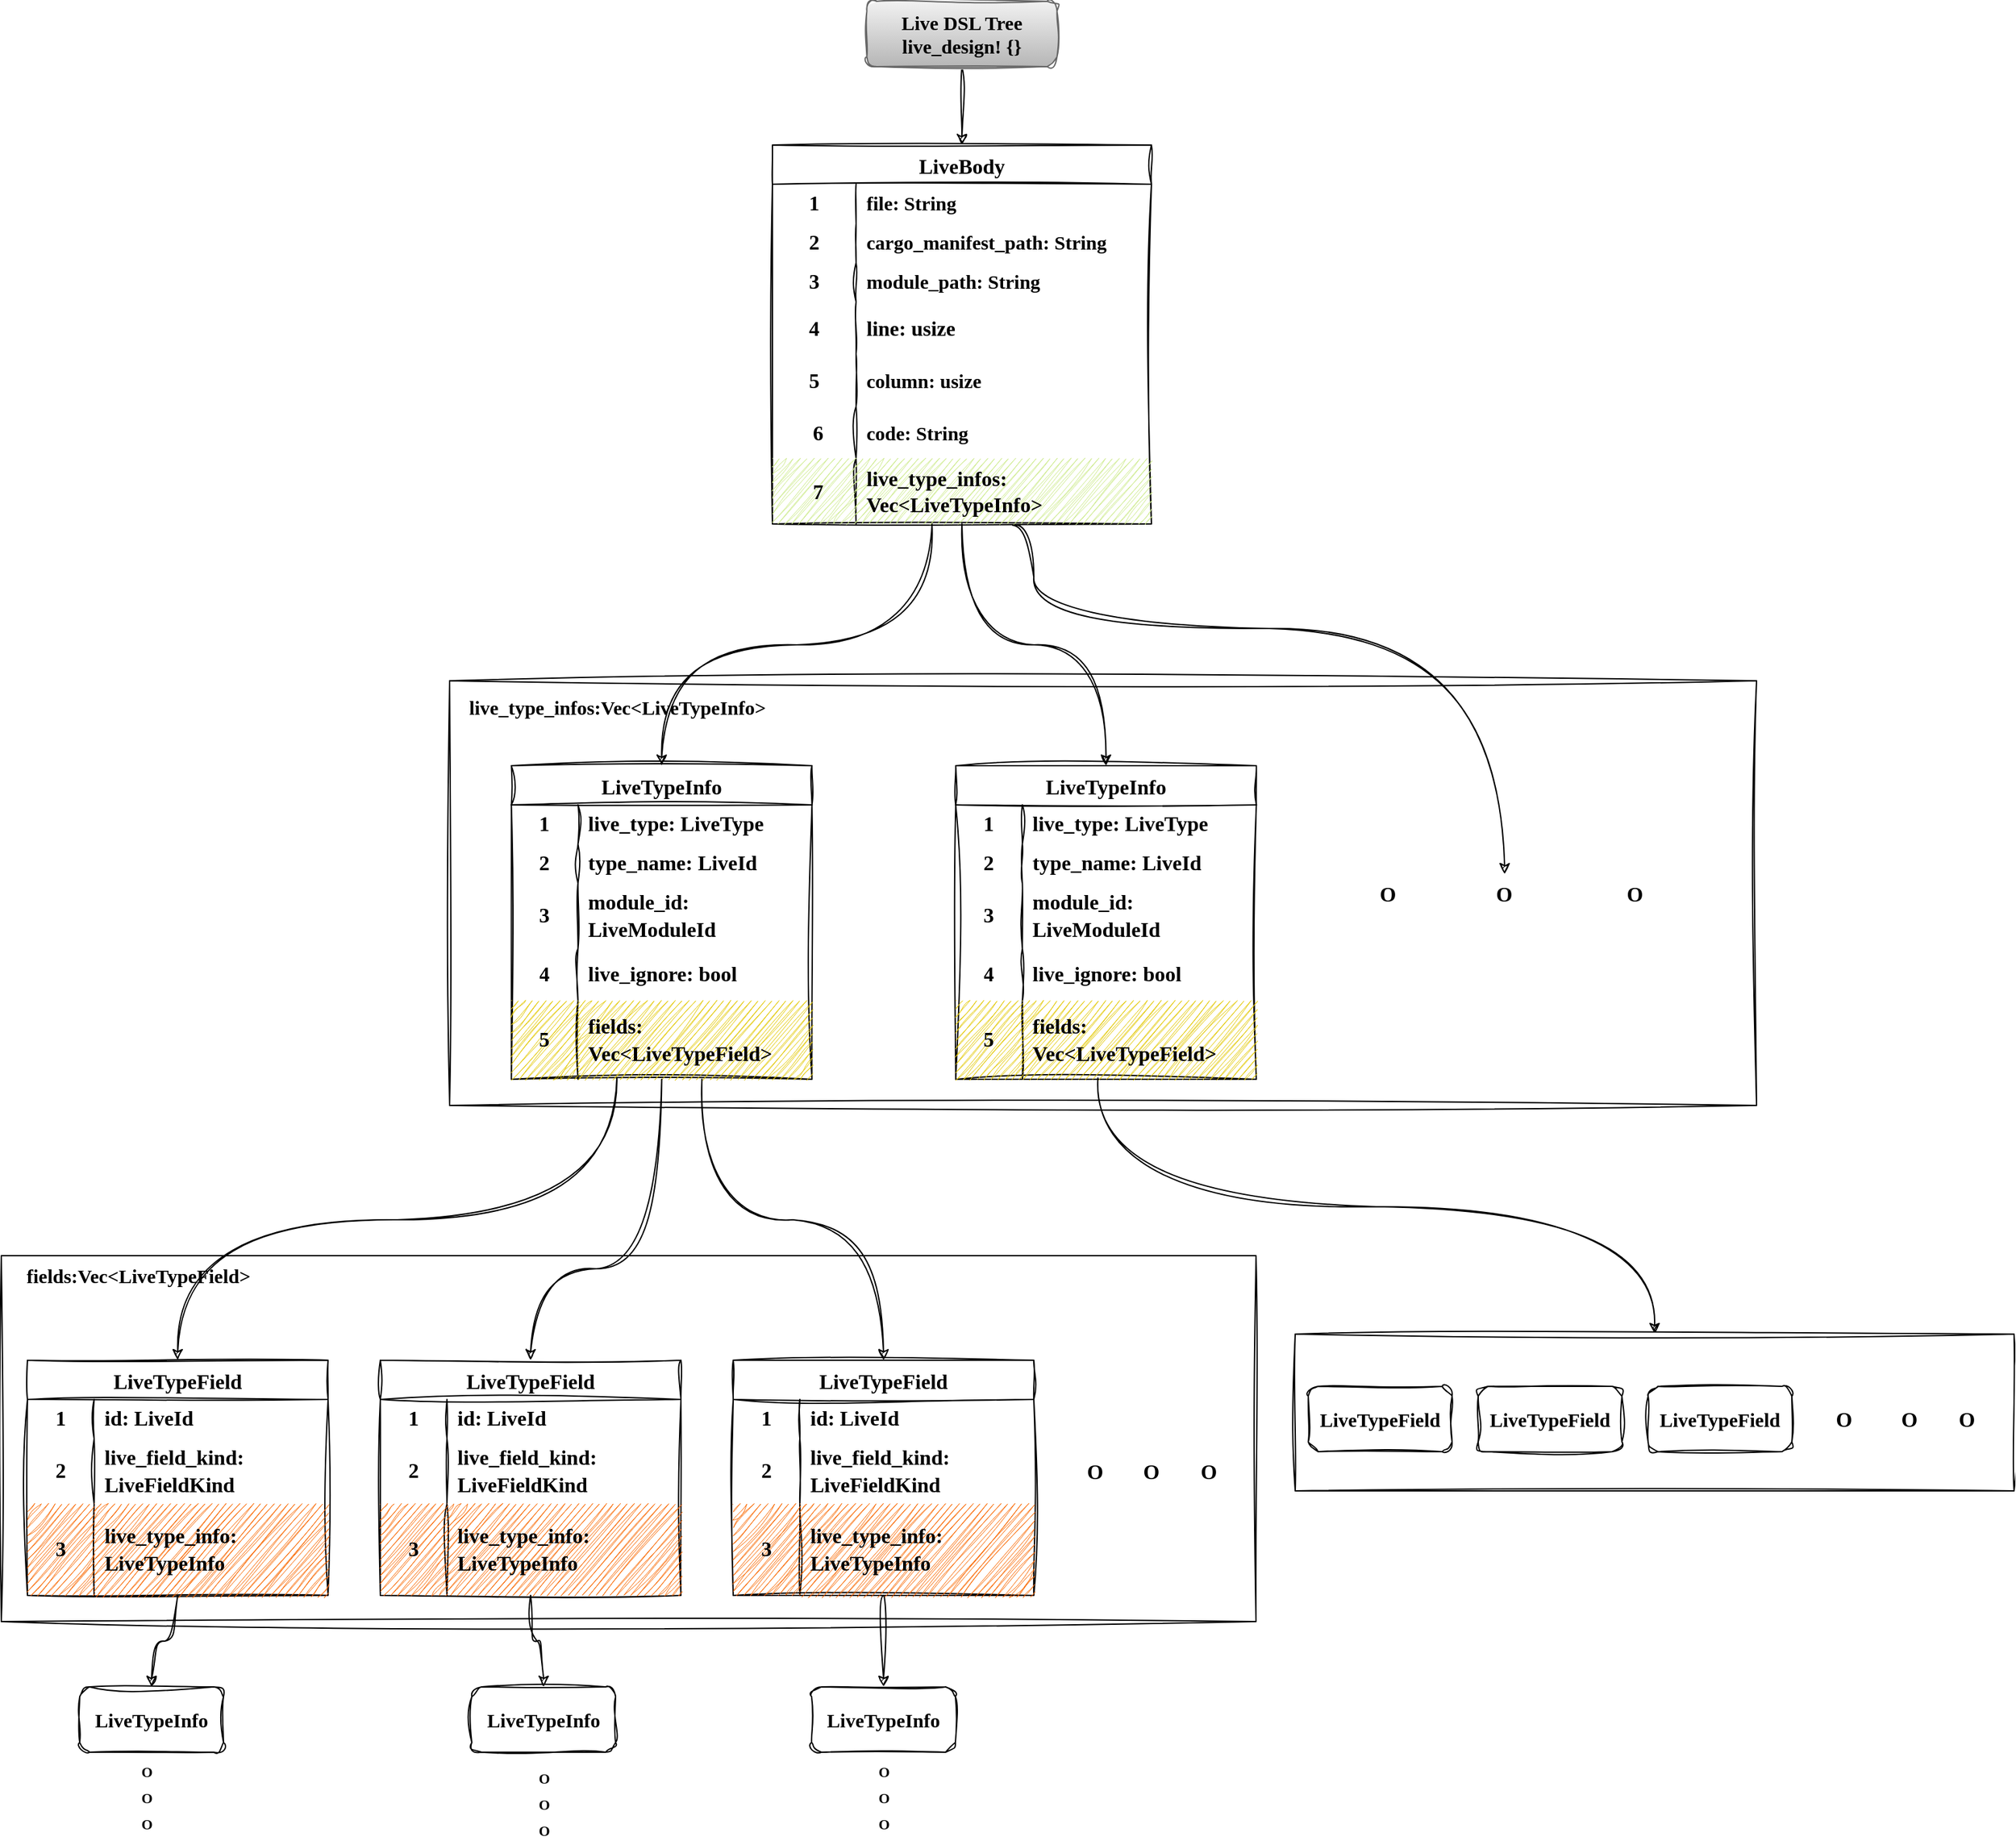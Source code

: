 <mxfile version="24.7.17">
  <diagram name="第 1 页" id="s71X2hppAl8pRZz3mtie">
    <mxGraphModel dx="3088" dy="1901" grid="1" gridSize="10" guides="1" tooltips="1" connect="1" arrows="1" fold="1" page="1" pageScale="1" pageWidth="827" pageHeight="1169" math="0" shadow="0">
      <root>
        <mxCell id="0" />
        <mxCell id="1" parent="0" />
        <mxCell id="SeW6sfpvjPIFp4UaxVlG-98" value="" style="group" parent="1" vertex="1" connectable="0">
          <mxGeometry x="-827" y="120" width="1000" height="325" as="geometry" />
        </mxCell>
        <mxCell id="SeW6sfpvjPIFp4UaxVlG-68" value="" style="rounded=0;whiteSpace=wrap;html=1;sketch=1;hachureGap=4;jiggle=2;curveFitting=1;fontFamily=Architects Daughter;fontSource=https%3A%2F%2Ffonts.googleapis.com%2Fcss%3Ffamily%3DArchitects%2BDaughter;" parent="SeW6sfpvjPIFp4UaxVlG-98" vertex="1">
          <mxGeometry width="1000" height="325" as="geometry" />
        </mxCell>
        <mxCell id="SeW6sfpvjPIFp4UaxVlG-18" value="LiveTypeInfo" style="shape=table;startSize=30;container=1;collapsible=0;childLayout=tableLayout;fixedRows=1;rowLines=0;fontStyle=1;strokeColor=default;fontSize=16;sketch=1;hachureGap=4;jiggle=2;curveFitting=1;fontFamily=Comic Sans MS;" parent="SeW6sfpvjPIFp4UaxVlG-98" vertex="1">
          <mxGeometry x="47.25" y="65" width="230" height="240" as="geometry" />
        </mxCell>
        <mxCell id="SeW6sfpvjPIFp4UaxVlG-19" value="" style="shape=tableRow;horizontal=0;startSize=0;swimlaneHead=0;swimlaneBody=0;top=0;left=0;bottom=0;right=0;collapsible=0;dropTarget=0;fillColor=none;points=[[0,0.5],[1,0.5]];portConstraint=eastwest;strokeColor=inherit;fontSize=16;sketch=1;hachureGap=4;jiggle=2;curveFitting=1;fontFamily=Architects Daughter;fontSource=https%3A%2F%2Ffonts.googleapis.com%2Fcss%3Ffamily%3DArchitects%2BDaughter;" parent="SeW6sfpvjPIFp4UaxVlG-18" vertex="1">
          <mxGeometry y="30" width="230" height="30" as="geometry" />
        </mxCell>
        <mxCell id="SeW6sfpvjPIFp4UaxVlG-20" value="&lt;font face=&quot;Comic Sans MS&quot;&gt;&lt;b&gt;1&lt;/b&gt;&lt;/font&gt;" style="shape=partialRectangle;html=1;whiteSpace=wrap;connectable=0;fillColor=none;top=0;left=0;bottom=0;right=0;overflow=hidden;pointerEvents=1;strokeColor=inherit;fontSize=16;sketch=1;hachureGap=4;jiggle=2;curveFitting=1;fontFamily=Architects Daughter;fontSource=https%3A%2F%2Ffonts.googleapis.com%2Fcss%3Ffamily%3DArchitects%2BDaughter;" parent="SeW6sfpvjPIFp4UaxVlG-19" vertex="1">
          <mxGeometry width="51" height="30" as="geometry">
            <mxRectangle width="51" height="30" as="alternateBounds" />
          </mxGeometry>
        </mxCell>
        <mxCell id="SeW6sfpvjPIFp4UaxVlG-21" value="&lt;b&gt;&lt;font face=&quot;Comic Sans MS&quot;&gt;live_type: LiveType&lt;/font&gt;&lt;/b&gt;" style="shape=partialRectangle;html=1;whiteSpace=wrap;connectable=0;fillColor=none;top=0;left=0;bottom=0;right=0;align=left;spacingLeft=6;overflow=hidden;strokeColor=inherit;fontSize=16;sketch=1;hachureGap=4;jiggle=2;curveFitting=1;fontFamily=Architects Daughter;fontSource=https%3A%2F%2Ffonts.googleapis.com%2Fcss%3Ffamily%3DArchitects%2BDaughter;" parent="SeW6sfpvjPIFp4UaxVlG-19" vertex="1">
          <mxGeometry x="51" width="179" height="30" as="geometry">
            <mxRectangle width="179" height="30" as="alternateBounds" />
          </mxGeometry>
        </mxCell>
        <mxCell id="SeW6sfpvjPIFp4UaxVlG-22" value="" style="shape=tableRow;horizontal=0;startSize=0;swimlaneHead=0;swimlaneBody=0;top=0;left=0;bottom=0;right=0;collapsible=0;dropTarget=0;fillColor=none;points=[[0,0.5],[1,0.5]];portConstraint=eastwest;strokeColor=inherit;fontSize=16;sketch=1;hachureGap=4;jiggle=2;curveFitting=1;fontFamily=Architects Daughter;fontSource=https%3A%2F%2Ffonts.googleapis.com%2Fcss%3Ffamily%3DArchitects%2BDaughter;" parent="SeW6sfpvjPIFp4UaxVlG-18" vertex="1">
          <mxGeometry y="60" width="230" height="30" as="geometry" />
        </mxCell>
        <mxCell id="SeW6sfpvjPIFp4UaxVlG-23" value="&lt;b&gt;&lt;font face=&quot;Comic Sans MS&quot;&gt;2&lt;/font&gt;&lt;/b&gt;" style="shape=partialRectangle;html=1;whiteSpace=wrap;connectable=0;fillColor=none;top=0;left=0;bottom=0;right=0;overflow=hidden;strokeColor=inherit;fontSize=16;sketch=1;hachureGap=4;jiggle=2;curveFitting=1;fontFamily=Architects Daughter;fontSource=https%3A%2F%2Ffonts.googleapis.com%2Fcss%3Ffamily%3DArchitects%2BDaughter;" parent="SeW6sfpvjPIFp4UaxVlG-22" vertex="1">
          <mxGeometry width="51" height="30" as="geometry">
            <mxRectangle width="51" height="30" as="alternateBounds" />
          </mxGeometry>
        </mxCell>
        <mxCell id="SeW6sfpvjPIFp4UaxVlG-24" value="&lt;b&gt;&lt;font face=&quot;Comic Sans MS&quot;&gt;type_name: LiveId&lt;/font&gt;&lt;/b&gt;" style="shape=partialRectangle;html=1;whiteSpace=wrap;connectable=0;fillColor=none;top=0;left=0;bottom=0;right=0;align=left;spacingLeft=6;overflow=hidden;strokeColor=inherit;fontSize=16;sketch=1;hachureGap=4;jiggle=2;curveFitting=1;fontFamily=Architects Daughter;fontSource=https%3A%2F%2Ffonts.googleapis.com%2Fcss%3Ffamily%3DArchitects%2BDaughter;" parent="SeW6sfpvjPIFp4UaxVlG-22" vertex="1">
          <mxGeometry x="51" width="179" height="30" as="geometry">
            <mxRectangle width="179" height="30" as="alternateBounds" />
          </mxGeometry>
        </mxCell>
        <mxCell id="SeW6sfpvjPIFp4UaxVlG-25" value="" style="shape=tableRow;horizontal=0;startSize=0;swimlaneHead=0;swimlaneBody=0;top=0;left=0;bottom=0;right=0;collapsible=0;dropTarget=0;fillColor=none;points=[[0,0.5],[1,0.5]];portConstraint=eastwest;strokeColor=inherit;fontSize=16;sketch=1;hachureGap=4;jiggle=2;curveFitting=1;fontFamily=Architects Daughter;fontSource=https%3A%2F%2Ffonts.googleapis.com%2Fcss%3Ffamily%3DArchitects%2BDaughter;" parent="SeW6sfpvjPIFp4UaxVlG-18" vertex="1">
          <mxGeometry y="90" width="230" height="50" as="geometry" />
        </mxCell>
        <mxCell id="SeW6sfpvjPIFp4UaxVlG-26" value="&lt;b&gt;&lt;font face=&quot;Comic Sans MS&quot;&gt;3&lt;/font&gt;&lt;/b&gt;" style="shape=partialRectangle;html=1;whiteSpace=wrap;connectable=0;fillColor=none;top=0;left=0;bottom=0;right=0;overflow=hidden;strokeColor=inherit;fontSize=16;sketch=1;hachureGap=4;jiggle=2;curveFitting=1;fontFamily=Architects Daughter;fontSource=https%3A%2F%2Ffonts.googleapis.com%2Fcss%3Ffamily%3DArchitects%2BDaughter;" parent="SeW6sfpvjPIFp4UaxVlG-25" vertex="1">
          <mxGeometry width="51" height="50" as="geometry">
            <mxRectangle width="51" height="50" as="alternateBounds" />
          </mxGeometry>
        </mxCell>
        <mxCell id="SeW6sfpvjPIFp4UaxVlG-27" value="&lt;b&gt;&lt;font face=&quot;Comic Sans MS&quot;&gt;module_id: LiveModuleId&lt;/font&gt;&lt;/b&gt;" style="shape=partialRectangle;html=1;whiteSpace=wrap;connectable=0;fillColor=none;top=0;left=0;bottom=0;right=0;align=left;spacingLeft=6;overflow=hidden;strokeColor=inherit;fontSize=16;sketch=1;hachureGap=4;jiggle=2;curveFitting=1;fontFamily=Architects Daughter;fontSource=https%3A%2F%2Ffonts.googleapis.com%2Fcss%3Ffamily%3DArchitects%2BDaughter;" parent="SeW6sfpvjPIFp4UaxVlG-25" vertex="1">
          <mxGeometry x="51" width="179" height="50" as="geometry">
            <mxRectangle width="179" height="50" as="alternateBounds" />
          </mxGeometry>
        </mxCell>
        <mxCell id="SeW6sfpvjPIFp4UaxVlG-28" style="shape=tableRow;horizontal=0;startSize=0;swimlaneHead=0;swimlaneBody=0;top=0;left=0;bottom=0;right=0;collapsible=0;dropTarget=0;fillColor=none;points=[[0,0.5],[1,0.5]];portConstraint=eastwest;strokeColor=inherit;fontSize=16;sketch=1;hachureGap=4;jiggle=2;curveFitting=1;fontFamily=Architects Daughter;fontSource=https%3A%2F%2Ffonts.googleapis.com%2Fcss%3Ffamily%3DArchitects%2BDaughter;" parent="SeW6sfpvjPIFp4UaxVlG-18" vertex="1">
          <mxGeometry y="140" width="230" height="40" as="geometry" />
        </mxCell>
        <mxCell id="SeW6sfpvjPIFp4UaxVlG-29" value="&lt;b&gt;&lt;font face=&quot;Comic Sans MS&quot;&gt;4&lt;/font&gt;&lt;/b&gt;" style="shape=partialRectangle;html=1;whiteSpace=wrap;connectable=0;fillColor=none;top=0;left=0;bottom=0;right=0;overflow=hidden;strokeColor=inherit;fontSize=16;sketch=1;hachureGap=4;jiggle=2;curveFitting=1;fontFamily=Architects Daughter;fontSource=https%3A%2F%2Ffonts.googleapis.com%2Fcss%3Ffamily%3DArchitects%2BDaughter;" parent="SeW6sfpvjPIFp4UaxVlG-28" vertex="1">
          <mxGeometry width="51" height="40" as="geometry">
            <mxRectangle width="51" height="40" as="alternateBounds" />
          </mxGeometry>
        </mxCell>
        <mxCell id="SeW6sfpvjPIFp4UaxVlG-30" value="&lt;b&gt;&lt;font face=&quot;Comic Sans MS&quot;&gt;live_ignore: bool&lt;/font&gt;&lt;/b&gt;" style="shape=partialRectangle;html=1;whiteSpace=wrap;connectable=0;fillColor=none;top=0;left=0;bottom=0;right=0;align=left;spacingLeft=6;overflow=hidden;strokeColor=inherit;fontSize=16;sketch=1;hachureGap=4;jiggle=2;curveFitting=1;fontFamily=Architects Daughter;fontSource=https%3A%2F%2Ffonts.googleapis.com%2Fcss%3Ffamily%3DArchitects%2BDaughter;" parent="SeW6sfpvjPIFp4UaxVlG-28" vertex="1">
          <mxGeometry x="51" width="179" height="40" as="geometry">
            <mxRectangle width="179" height="40" as="alternateBounds" />
          </mxGeometry>
        </mxCell>
        <mxCell id="SeW6sfpvjPIFp4UaxVlG-31" style="shape=tableRow;horizontal=0;startSize=0;swimlaneHead=0;swimlaneBody=0;top=0;left=0;bottom=0;right=0;collapsible=0;dropTarget=0;fillColor=none;points=[[0,0.5],[1,0.5]];portConstraint=eastwest;strokeColor=inherit;fontSize=16;sketch=1;hachureGap=4;jiggle=2;curveFitting=1;fontFamily=Comic Sans MS;fontStyle=1" parent="SeW6sfpvjPIFp4UaxVlG-18" vertex="1">
          <mxGeometry y="180" width="230" height="60" as="geometry" />
        </mxCell>
        <mxCell id="SeW6sfpvjPIFp4UaxVlG-32" value="&lt;b&gt;&lt;font face=&quot;Comic Sans MS&quot;&gt;5&lt;/font&gt;&lt;/b&gt;" style="shape=partialRectangle;html=1;whiteSpace=wrap;connectable=0;fillColor=#e3c800;top=0;left=0;bottom=0;right=0;overflow=hidden;strokeColor=#B09500;fontSize=16;sketch=1;hachureGap=4;jiggle=2;curveFitting=1;fontFamily=Architects Daughter;fontSource=https%3A%2F%2Ffonts.googleapis.com%2Fcss%3Ffamily%3DArchitects%2BDaughter;fontColor=#000000;" parent="SeW6sfpvjPIFp4UaxVlG-31" vertex="1">
          <mxGeometry width="51" height="60" as="geometry">
            <mxRectangle width="51" height="60" as="alternateBounds" />
          </mxGeometry>
        </mxCell>
        <mxCell id="SeW6sfpvjPIFp4UaxVlG-33" value="&lt;b&gt;&lt;font style=&quot;&quot; face=&quot;Comic Sans MS&quot;&gt;fields: Vec&amp;lt;LiveTypeField&amp;gt;&lt;/font&gt;&lt;/b&gt;" style="shape=partialRectangle;html=1;whiteSpace=wrap;connectable=0;fillColor=#e3c800;top=0;left=0;bottom=0;right=0;align=left;spacingLeft=6;overflow=hidden;strokeColor=#B09500;fontSize=16;sketch=1;hachureGap=4;jiggle=2;curveFitting=1;fontFamily=Architects Daughter;fontSource=https%3A%2F%2Ffonts.googleapis.com%2Fcss%3Ffamily%3DArchitects%2BDaughter;fontColor=#000000;" parent="SeW6sfpvjPIFp4UaxVlG-31" vertex="1">
          <mxGeometry x="51" width="179" height="60" as="geometry">
            <mxRectangle width="179" height="60" as="alternateBounds" />
          </mxGeometry>
        </mxCell>
        <mxCell id="SeW6sfpvjPIFp4UaxVlG-50" value="LiveTypeInfo" style="shape=table;startSize=30;container=1;collapsible=0;childLayout=tableLayout;fixedRows=1;rowLines=0;fontStyle=1;strokeColor=default;fontSize=16;sketch=1;hachureGap=4;jiggle=2;curveFitting=1;fontFamily=Comic Sans MS;" parent="SeW6sfpvjPIFp4UaxVlG-98" vertex="1">
          <mxGeometry x="387.25" y="65" width="230" height="240" as="geometry" />
        </mxCell>
        <mxCell id="SeW6sfpvjPIFp4UaxVlG-51" value="" style="shape=tableRow;horizontal=0;startSize=0;swimlaneHead=0;swimlaneBody=0;top=0;left=0;bottom=0;right=0;collapsible=0;dropTarget=0;fillColor=none;points=[[0,0.5],[1,0.5]];portConstraint=eastwest;strokeColor=inherit;fontSize=16;sketch=1;hachureGap=4;jiggle=2;curveFitting=1;fontFamily=Architects Daughter;fontSource=https%3A%2F%2Ffonts.googleapis.com%2Fcss%3Ffamily%3DArchitects%2BDaughter;" parent="SeW6sfpvjPIFp4UaxVlG-50" vertex="1">
          <mxGeometry y="30" width="230" height="30" as="geometry" />
        </mxCell>
        <mxCell id="SeW6sfpvjPIFp4UaxVlG-52" value="&lt;font face=&quot;Comic Sans MS&quot;&gt;&lt;b&gt;1&lt;/b&gt;&lt;/font&gt;" style="shape=partialRectangle;html=1;whiteSpace=wrap;connectable=0;fillColor=none;top=0;left=0;bottom=0;right=0;overflow=hidden;pointerEvents=1;strokeColor=inherit;fontSize=16;sketch=1;hachureGap=4;jiggle=2;curveFitting=1;fontFamily=Architects Daughter;fontSource=https%3A%2F%2Ffonts.googleapis.com%2Fcss%3Ffamily%3DArchitects%2BDaughter;" parent="SeW6sfpvjPIFp4UaxVlG-51" vertex="1">
          <mxGeometry width="51" height="30" as="geometry">
            <mxRectangle width="51" height="30" as="alternateBounds" />
          </mxGeometry>
        </mxCell>
        <mxCell id="SeW6sfpvjPIFp4UaxVlG-53" value="&lt;b&gt;&lt;font face=&quot;Comic Sans MS&quot;&gt;live_type: LiveType&lt;/font&gt;&lt;/b&gt;" style="shape=partialRectangle;html=1;whiteSpace=wrap;connectable=0;fillColor=none;top=0;left=0;bottom=0;right=0;align=left;spacingLeft=6;overflow=hidden;strokeColor=inherit;fontSize=16;sketch=1;hachureGap=4;jiggle=2;curveFitting=1;fontFamily=Architects Daughter;fontSource=https%3A%2F%2Ffonts.googleapis.com%2Fcss%3Ffamily%3DArchitects%2BDaughter;" parent="SeW6sfpvjPIFp4UaxVlG-51" vertex="1">
          <mxGeometry x="51" width="179" height="30" as="geometry">
            <mxRectangle width="179" height="30" as="alternateBounds" />
          </mxGeometry>
        </mxCell>
        <mxCell id="SeW6sfpvjPIFp4UaxVlG-54" value="" style="shape=tableRow;horizontal=0;startSize=0;swimlaneHead=0;swimlaneBody=0;top=0;left=0;bottom=0;right=0;collapsible=0;dropTarget=0;fillColor=none;points=[[0,0.5],[1,0.5]];portConstraint=eastwest;strokeColor=inherit;fontSize=16;sketch=1;hachureGap=4;jiggle=2;curveFitting=1;fontFamily=Architects Daughter;fontSource=https%3A%2F%2Ffonts.googleapis.com%2Fcss%3Ffamily%3DArchitects%2BDaughter;" parent="SeW6sfpvjPIFp4UaxVlG-50" vertex="1">
          <mxGeometry y="60" width="230" height="30" as="geometry" />
        </mxCell>
        <mxCell id="SeW6sfpvjPIFp4UaxVlG-55" value="&lt;b&gt;&lt;font face=&quot;Comic Sans MS&quot;&gt;2&lt;/font&gt;&lt;/b&gt;" style="shape=partialRectangle;html=1;whiteSpace=wrap;connectable=0;fillColor=none;top=0;left=0;bottom=0;right=0;overflow=hidden;strokeColor=inherit;fontSize=16;sketch=1;hachureGap=4;jiggle=2;curveFitting=1;fontFamily=Architects Daughter;fontSource=https%3A%2F%2Ffonts.googleapis.com%2Fcss%3Ffamily%3DArchitects%2BDaughter;" parent="SeW6sfpvjPIFp4UaxVlG-54" vertex="1">
          <mxGeometry width="51" height="30" as="geometry">
            <mxRectangle width="51" height="30" as="alternateBounds" />
          </mxGeometry>
        </mxCell>
        <mxCell id="SeW6sfpvjPIFp4UaxVlG-56" value="&lt;b&gt;&lt;font face=&quot;Comic Sans MS&quot;&gt;type_name: LiveId&lt;/font&gt;&lt;/b&gt;" style="shape=partialRectangle;html=1;whiteSpace=wrap;connectable=0;fillColor=none;top=0;left=0;bottom=0;right=0;align=left;spacingLeft=6;overflow=hidden;strokeColor=inherit;fontSize=16;sketch=1;hachureGap=4;jiggle=2;curveFitting=1;fontFamily=Architects Daughter;fontSource=https%3A%2F%2Ffonts.googleapis.com%2Fcss%3Ffamily%3DArchitects%2BDaughter;" parent="SeW6sfpvjPIFp4UaxVlG-54" vertex="1">
          <mxGeometry x="51" width="179" height="30" as="geometry">
            <mxRectangle width="179" height="30" as="alternateBounds" />
          </mxGeometry>
        </mxCell>
        <mxCell id="SeW6sfpvjPIFp4UaxVlG-57" value="" style="shape=tableRow;horizontal=0;startSize=0;swimlaneHead=0;swimlaneBody=0;top=0;left=0;bottom=0;right=0;collapsible=0;dropTarget=0;fillColor=none;points=[[0,0.5],[1,0.5]];portConstraint=eastwest;strokeColor=inherit;fontSize=16;sketch=1;hachureGap=4;jiggle=2;curveFitting=1;fontFamily=Architects Daughter;fontSource=https%3A%2F%2Ffonts.googleapis.com%2Fcss%3Ffamily%3DArchitects%2BDaughter;" parent="SeW6sfpvjPIFp4UaxVlG-50" vertex="1">
          <mxGeometry y="90" width="230" height="50" as="geometry" />
        </mxCell>
        <mxCell id="SeW6sfpvjPIFp4UaxVlG-58" value="&lt;b&gt;&lt;font face=&quot;Comic Sans MS&quot;&gt;3&lt;/font&gt;&lt;/b&gt;" style="shape=partialRectangle;html=1;whiteSpace=wrap;connectable=0;fillColor=none;top=0;left=0;bottom=0;right=0;overflow=hidden;strokeColor=inherit;fontSize=16;sketch=1;hachureGap=4;jiggle=2;curveFitting=1;fontFamily=Architects Daughter;fontSource=https%3A%2F%2Ffonts.googleapis.com%2Fcss%3Ffamily%3DArchitects%2BDaughter;" parent="SeW6sfpvjPIFp4UaxVlG-57" vertex="1">
          <mxGeometry width="51" height="50" as="geometry">
            <mxRectangle width="51" height="50" as="alternateBounds" />
          </mxGeometry>
        </mxCell>
        <mxCell id="SeW6sfpvjPIFp4UaxVlG-59" value="&lt;b&gt;&lt;font face=&quot;Comic Sans MS&quot;&gt;module_id: LiveModuleId&lt;/font&gt;&lt;/b&gt;" style="shape=partialRectangle;html=1;whiteSpace=wrap;connectable=0;fillColor=none;top=0;left=0;bottom=0;right=0;align=left;spacingLeft=6;overflow=hidden;strokeColor=inherit;fontSize=16;sketch=1;hachureGap=4;jiggle=2;curveFitting=1;fontFamily=Architects Daughter;fontSource=https%3A%2F%2Ffonts.googleapis.com%2Fcss%3Ffamily%3DArchitects%2BDaughter;" parent="SeW6sfpvjPIFp4UaxVlG-57" vertex="1">
          <mxGeometry x="51" width="179" height="50" as="geometry">
            <mxRectangle width="179" height="50" as="alternateBounds" />
          </mxGeometry>
        </mxCell>
        <mxCell id="SeW6sfpvjPIFp4UaxVlG-60" style="shape=tableRow;horizontal=0;startSize=0;swimlaneHead=0;swimlaneBody=0;top=0;left=0;bottom=0;right=0;collapsible=0;dropTarget=0;fillColor=none;points=[[0,0.5],[1,0.5]];portConstraint=eastwest;strokeColor=inherit;fontSize=16;sketch=1;hachureGap=4;jiggle=2;curveFitting=1;fontFamily=Architects Daughter;fontSource=https%3A%2F%2Ffonts.googleapis.com%2Fcss%3Ffamily%3DArchitects%2BDaughter;" parent="SeW6sfpvjPIFp4UaxVlG-50" vertex="1">
          <mxGeometry y="140" width="230" height="40" as="geometry" />
        </mxCell>
        <mxCell id="SeW6sfpvjPIFp4UaxVlG-61" value="&lt;b&gt;&lt;font face=&quot;Comic Sans MS&quot;&gt;4&lt;/font&gt;&lt;/b&gt;" style="shape=partialRectangle;html=1;whiteSpace=wrap;connectable=0;fillColor=none;top=0;left=0;bottom=0;right=0;overflow=hidden;strokeColor=inherit;fontSize=16;sketch=1;hachureGap=4;jiggle=2;curveFitting=1;fontFamily=Architects Daughter;fontSource=https%3A%2F%2Ffonts.googleapis.com%2Fcss%3Ffamily%3DArchitects%2BDaughter;" parent="SeW6sfpvjPIFp4UaxVlG-60" vertex="1">
          <mxGeometry width="51" height="40" as="geometry">
            <mxRectangle width="51" height="40" as="alternateBounds" />
          </mxGeometry>
        </mxCell>
        <mxCell id="SeW6sfpvjPIFp4UaxVlG-62" value="&lt;b&gt;&lt;font face=&quot;Comic Sans MS&quot;&gt;live_ignore: bool&lt;/font&gt;&lt;/b&gt;" style="shape=partialRectangle;html=1;whiteSpace=wrap;connectable=0;fillColor=none;top=0;left=0;bottom=0;right=0;align=left;spacingLeft=6;overflow=hidden;strokeColor=inherit;fontSize=16;sketch=1;hachureGap=4;jiggle=2;curveFitting=1;fontFamily=Architects Daughter;fontSource=https%3A%2F%2Ffonts.googleapis.com%2Fcss%3Ffamily%3DArchitects%2BDaughter;" parent="SeW6sfpvjPIFp4UaxVlG-60" vertex="1">
          <mxGeometry x="51" width="179" height="40" as="geometry">
            <mxRectangle width="179" height="40" as="alternateBounds" />
          </mxGeometry>
        </mxCell>
        <mxCell id="SeW6sfpvjPIFp4UaxVlG-63" style="shape=tableRow;horizontal=0;startSize=0;swimlaneHead=0;swimlaneBody=0;top=0;left=0;bottom=0;right=0;collapsible=0;dropTarget=0;fillColor=none;points=[[0,0.5],[1,0.5]];portConstraint=eastwest;strokeColor=inherit;fontSize=16;sketch=1;hachureGap=4;jiggle=2;curveFitting=1;fontFamily=Comic Sans MS;fontStyle=1" parent="SeW6sfpvjPIFp4UaxVlG-50" vertex="1">
          <mxGeometry y="180" width="230" height="60" as="geometry" />
        </mxCell>
        <mxCell id="SeW6sfpvjPIFp4UaxVlG-64" value="&lt;b&gt;&lt;font face=&quot;Comic Sans MS&quot;&gt;5&lt;/font&gt;&lt;/b&gt;" style="shape=partialRectangle;html=1;whiteSpace=wrap;connectable=0;fillColor=#e3c800;top=0;left=0;bottom=0;right=0;overflow=hidden;strokeColor=#B09500;fontSize=16;sketch=1;hachureGap=4;jiggle=2;curveFitting=1;fontFamily=Architects Daughter;fontSource=https%3A%2F%2Ffonts.googleapis.com%2Fcss%3Ffamily%3DArchitects%2BDaughter;fontColor=#000000;" parent="SeW6sfpvjPIFp4UaxVlG-63" vertex="1">
          <mxGeometry width="51" height="60" as="geometry">
            <mxRectangle width="51" height="60" as="alternateBounds" />
          </mxGeometry>
        </mxCell>
        <mxCell id="SeW6sfpvjPIFp4UaxVlG-65" value="&lt;b&gt;&lt;font style=&quot;&quot; face=&quot;Comic Sans MS&quot;&gt;fields: Vec&amp;lt;LiveTypeField&amp;gt;&lt;/font&gt;&lt;/b&gt;" style="shape=partialRectangle;html=1;whiteSpace=wrap;connectable=0;fillColor=#e3c800;top=0;left=0;bottom=0;right=0;align=left;spacingLeft=6;overflow=hidden;strokeColor=#B09500;fontSize=16;sketch=1;hachureGap=4;jiggle=2;curveFitting=1;fontFamily=Architects Daughter;fontSource=https%3A%2F%2Ffonts.googleapis.com%2Fcss%3Ffamily%3DArchitects%2BDaughter;fontColor=#000000;" parent="SeW6sfpvjPIFp4UaxVlG-63" vertex="1">
          <mxGeometry x="51" width="179" height="60" as="geometry">
            <mxRectangle width="179" height="60" as="alternateBounds" />
          </mxGeometry>
        </mxCell>
        <mxCell id="SeW6sfpvjPIFp4UaxVlG-69" value="live_type_infos:Vec&amp;lt;LiveTypeInfo&amp;gt;" style="text;html=1;align=center;verticalAlign=middle;whiteSpace=wrap;rounded=0;fontFamily=Comic Sans MS;fontSize=15;fontStyle=1" parent="SeW6sfpvjPIFp4UaxVlG-98" vertex="1">
          <mxGeometry y="5" width="257.25" height="30" as="geometry" />
        </mxCell>
        <mxCell id="SeW6sfpvjPIFp4UaxVlG-70" value="O" style="text;html=1;align=center;verticalAlign=middle;whiteSpace=wrap;rounded=0;fontFamily=Comic Sans MS;fontSize=16;fontStyle=1" parent="SeW6sfpvjPIFp4UaxVlG-98" vertex="1">
          <mxGeometry x="688.25" y="148" width="60" height="30" as="geometry" />
        </mxCell>
        <mxCell id="SeW6sfpvjPIFp4UaxVlG-71" value="O" style="text;html=1;align=center;verticalAlign=middle;whiteSpace=wrap;rounded=0;fontFamily=Comic Sans MS;fontSize=16;fontStyle=1" parent="SeW6sfpvjPIFp4UaxVlG-98" vertex="1">
          <mxGeometry x="777.25" y="148" width="60" height="30" as="geometry" />
        </mxCell>
        <mxCell id="SeW6sfpvjPIFp4UaxVlG-72" value="O" style="text;html=1;align=center;verticalAlign=middle;whiteSpace=wrap;rounded=0;fontFamily=Comic Sans MS;fontSize=16;fontStyle=1" parent="SeW6sfpvjPIFp4UaxVlG-98" vertex="1">
          <mxGeometry x="877.25" y="148" width="60" height="30" as="geometry" />
        </mxCell>
        <mxCell id="SeW6sfpvjPIFp4UaxVlG-6" style="edgeStyle=orthogonalEdgeStyle;rounded=0;sketch=1;hachureGap=4;jiggle=2;curveFitting=1;orthogonalLoop=1;jettySize=auto;html=1;exitX=0.5;exitY=1;exitDx=0;exitDy=0;entryX=0.5;entryY=0;entryDx=0;entryDy=0;fontFamily=Architects Daughter;fontSource=https%3A%2F%2Ffonts.googleapis.com%2Fcss%3Ffamily%3DArchitects%2BDaughter;" parent="1" source="SeW6sfpvjPIFp4UaxVlG-1" target="SeW6sfpvjPIFp4UaxVlG-8" edge="1">
          <mxGeometry relative="1" as="geometry">
            <mxPoint x="-427.25" y="50" as="targetPoint" />
          </mxGeometry>
        </mxCell>
        <mxCell id="SeW6sfpvjPIFp4UaxVlG-1" value="Live DSL Tree&lt;br&gt;live_design! {}" style="rounded=1;whiteSpace=wrap;html=1;sketch=1;hachureGap=4;jiggle=2;curveFitting=1;fontFamily=Comic Sans MS;fontSize=15;fontStyle=1;labelBackgroundColor=none;fillColor=#f5f5f5;strokeColor=#666666;gradientColor=#b3b3b3;" parent="1" vertex="1">
          <mxGeometry x="-507.75" y="-400" width="145.5" height="50" as="geometry" />
        </mxCell>
        <mxCell id="Qer_WCF-qDHA4zuiOmGm-37" style="edgeStyle=orthogonalEdgeStyle;rounded=0;sketch=1;hachureGap=4;jiggle=2;curveFitting=1;orthogonalLoop=1;jettySize=auto;html=1;entryX=0.5;entryY=0;entryDx=0;entryDy=0;fontFamily=Architects Daughter;fontSource=https%3A%2F%2Ffonts.googleapis.com%2Fcss%3Ffamily%3DArchitects%2BDaughter;fontSize=16;fontColor=#000000;curved=1;exitX=0.421;exitY=1;exitDx=0;exitDy=0;exitPerimeter=0;" edge="1" parent="1" source="Qer_WCF-qDHA4zuiOmGm-30" target="SeW6sfpvjPIFp4UaxVlG-18">
          <mxGeometry relative="1" as="geometry" />
        </mxCell>
        <mxCell id="Qer_WCF-qDHA4zuiOmGm-38" style="edgeStyle=orthogonalEdgeStyle;rounded=0;sketch=1;hachureGap=4;jiggle=2;curveFitting=1;orthogonalLoop=1;jettySize=auto;html=1;entryX=0.5;entryY=0;entryDx=0;entryDy=0;fontFamily=Architects Daughter;fontSource=https%3A%2F%2Ffonts.googleapis.com%2Fcss%3Ffamily%3DArchitects%2BDaughter;fontSize=16;fontColor=#000000;curved=1;" edge="1" parent="1" source="SeW6sfpvjPIFp4UaxVlG-8" target="SeW6sfpvjPIFp4UaxVlG-50">
          <mxGeometry relative="1" as="geometry" />
        </mxCell>
        <mxCell id="Qer_WCF-qDHA4zuiOmGm-39" style="edgeStyle=orthogonalEdgeStyle;rounded=0;sketch=1;hachureGap=4;jiggle=2;curveFitting=1;orthogonalLoop=1;jettySize=auto;html=1;entryX=0.5;entryY=0;entryDx=0;entryDy=0;fontFamily=Architects Daughter;fontSource=https%3A%2F%2Ffonts.googleapis.com%2Fcss%3Ffamily%3DArchitects%2BDaughter;fontSize=16;fontColor=#000000;exitX=0.634;exitY=1.02;exitDx=0;exitDy=0;exitPerimeter=0;curved=1;" edge="1" parent="1" source="Qer_WCF-qDHA4zuiOmGm-30" target="SeW6sfpvjPIFp4UaxVlG-71">
          <mxGeometry relative="1" as="geometry">
            <Array as="points">
              <mxPoint x="-380" y="1" />
              <mxPoint x="-380" y="80" />
              <mxPoint x="-20" y="80" />
            </Array>
          </mxGeometry>
        </mxCell>
        <mxCell id="SeW6sfpvjPIFp4UaxVlG-8" value="LiveBody" style="shape=table;startSize=30;container=1;collapsible=0;childLayout=tableLayout;fixedRows=1;rowLines=0;fontStyle=1;strokeColor=default;fontSize=16;sketch=1;hachureGap=4;jiggle=2;curveFitting=1;fontFamily=Comic Sans MS;" parent="1" vertex="1">
          <mxGeometry x="-580" y="-290" width="290" height="290" as="geometry" />
        </mxCell>
        <mxCell id="SeW6sfpvjPIFp4UaxVlG-9" value="" style="shape=tableRow;horizontal=0;startSize=0;swimlaneHead=0;swimlaneBody=0;top=0;left=0;bottom=0;right=0;collapsible=0;dropTarget=0;fillColor=none;points=[[0,0.5],[1,0.5]];portConstraint=eastwest;strokeColor=inherit;fontSize=16;sketch=1;hachureGap=4;jiggle=2;curveFitting=1;fontFamily=Architects Daughter;fontSource=https%3A%2F%2Ffonts.googleapis.com%2Fcss%3Ffamily%3DArchitects%2BDaughter;" parent="SeW6sfpvjPIFp4UaxVlG-8" vertex="1">
          <mxGeometry y="30" width="290" height="30" as="geometry" />
        </mxCell>
        <mxCell id="SeW6sfpvjPIFp4UaxVlG-10" value="&lt;font face=&quot;Comic Sans MS&quot;&gt;&lt;b&gt;1&lt;/b&gt;&lt;/font&gt;" style="shape=partialRectangle;html=1;whiteSpace=wrap;connectable=0;fillColor=none;top=0;left=0;bottom=0;right=0;overflow=hidden;pointerEvents=1;strokeColor=inherit;fontSize=16;sketch=1;hachureGap=4;jiggle=2;curveFitting=1;fontFamily=Architects Daughter;fontSource=https%3A%2F%2Ffonts.googleapis.com%2Fcss%3Ffamily%3DArchitects%2BDaughter;" parent="SeW6sfpvjPIFp4UaxVlG-9" vertex="1">
          <mxGeometry width="64" height="30" as="geometry">
            <mxRectangle width="64" height="30" as="alternateBounds" />
          </mxGeometry>
        </mxCell>
        <mxCell id="SeW6sfpvjPIFp4UaxVlG-11" value="&lt;span style=&quot;font-family: &amp;quot;Comic Sans MS&amp;quot;; font-size: 15px; font-weight: 700;&quot;&gt;file: String&lt;/span&gt;" style="shape=partialRectangle;html=1;whiteSpace=wrap;connectable=0;fillColor=none;top=0;left=0;bottom=0;right=0;align=left;spacingLeft=6;overflow=hidden;strokeColor=inherit;fontSize=16;sketch=1;hachureGap=4;jiggle=2;curveFitting=1;fontFamily=Architects Daughter;fontSource=https%3A%2F%2Ffonts.googleapis.com%2Fcss%3Ffamily%3DArchitects%2BDaughter;" parent="SeW6sfpvjPIFp4UaxVlG-9" vertex="1">
          <mxGeometry x="64" width="226" height="30" as="geometry">
            <mxRectangle width="226" height="30" as="alternateBounds" />
          </mxGeometry>
        </mxCell>
        <mxCell id="SeW6sfpvjPIFp4UaxVlG-12" value="" style="shape=tableRow;horizontal=0;startSize=0;swimlaneHead=0;swimlaneBody=0;top=0;left=0;bottom=0;right=0;collapsible=0;dropTarget=0;fillColor=none;points=[[0,0.5],[1,0.5]];portConstraint=eastwest;strokeColor=inherit;fontSize=16;sketch=1;hachureGap=4;jiggle=2;curveFitting=1;fontFamily=Architects Daughter;fontSource=https%3A%2F%2Ffonts.googleapis.com%2Fcss%3Ffamily%3DArchitects%2BDaughter;" parent="SeW6sfpvjPIFp4UaxVlG-8" vertex="1">
          <mxGeometry y="60" width="290" height="30" as="geometry" />
        </mxCell>
        <mxCell id="SeW6sfpvjPIFp4UaxVlG-13" value="&lt;b&gt;&lt;font face=&quot;Comic Sans MS&quot;&gt;2&lt;/font&gt;&lt;/b&gt;" style="shape=partialRectangle;html=1;whiteSpace=wrap;connectable=0;fillColor=none;top=0;left=0;bottom=0;right=0;overflow=hidden;strokeColor=inherit;fontSize=16;sketch=1;hachureGap=4;jiggle=2;curveFitting=1;fontFamily=Architects Daughter;fontSource=https%3A%2F%2Ffonts.googleapis.com%2Fcss%3Ffamily%3DArchitects%2BDaughter;" parent="SeW6sfpvjPIFp4UaxVlG-12" vertex="1">
          <mxGeometry width="64" height="30" as="geometry">
            <mxRectangle width="64" height="30" as="alternateBounds" />
          </mxGeometry>
        </mxCell>
        <mxCell id="SeW6sfpvjPIFp4UaxVlG-14" value="&lt;span style=&quot;font-family: &amp;quot;Comic Sans MS&amp;quot;; font-size: 15px; font-weight: 700;&quot;&gt;cargo_manifest_path: String&lt;/span&gt;" style="shape=partialRectangle;html=1;whiteSpace=wrap;connectable=0;fillColor=none;top=0;left=0;bottom=0;right=0;align=left;spacingLeft=6;overflow=hidden;strokeColor=inherit;fontSize=16;sketch=1;hachureGap=4;jiggle=2;curveFitting=1;fontFamily=Architects Daughter;fontSource=https%3A%2F%2Ffonts.googleapis.com%2Fcss%3Ffamily%3DArchitects%2BDaughter;" parent="SeW6sfpvjPIFp4UaxVlG-12" vertex="1">
          <mxGeometry x="64" width="226" height="30" as="geometry">
            <mxRectangle width="226" height="30" as="alternateBounds" />
          </mxGeometry>
        </mxCell>
        <mxCell id="SeW6sfpvjPIFp4UaxVlG-15" value="" style="shape=tableRow;horizontal=0;startSize=0;swimlaneHead=0;swimlaneBody=0;top=0;left=0;bottom=0;right=0;collapsible=0;dropTarget=0;fillColor=none;points=[[0,0.5],[1,0.5]];portConstraint=eastwest;strokeColor=inherit;fontSize=16;sketch=1;hachureGap=4;jiggle=2;curveFitting=1;fontFamily=Architects Daughter;fontSource=https%3A%2F%2Ffonts.googleapis.com%2Fcss%3Ffamily%3DArchitects%2BDaughter;" parent="SeW6sfpvjPIFp4UaxVlG-8" vertex="1">
          <mxGeometry y="90" width="290" height="30" as="geometry" />
        </mxCell>
        <mxCell id="SeW6sfpvjPIFp4UaxVlG-16" value="&lt;font face=&quot;Comic Sans MS&quot;&gt;&lt;b&gt;3&lt;/b&gt;&lt;/font&gt;" style="shape=partialRectangle;html=1;whiteSpace=wrap;connectable=0;top=0;left=0;bottom=0;right=0;overflow=hidden;fontSize=16;sketch=1;hachureGap=4;jiggle=2;curveFitting=1;fontFamily=Architects Daughter;fontSource=https%3A%2F%2Ffonts.googleapis.com%2Fcss%3Ffamily%3DArchitects%2BDaughter;strokeColor=inherit;align=center;verticalAlign=middle;fontColor=default;fillColor=none;" parent="SeW6sfpvjPIFp4UaxVlG-15" vertex="1">
          <mxGeometry width="64" height="30" as="geometry">
            <mxRectangle width="64" height="30" as="alternateBounds" />
          </mxGeometry>
        </mxCell>
        <mxCell id="SeW6sfpvjPIFp4UaxVlG-17" value="&lt;span style=&quot;font-family: &amp;quot;Comic Sans MS&amp;quot;; font-size: 15px; font-weight: 700;&quot;&gt;module_path: String&lt;/span&gt;" style="shape=partialRectangle;html=1;whiteSpace=wrap;connectable=0;fillColor=none;top=0;left=0;bottom=0;right=0;align=left;spacingLeft=6;overflow=hidden;strokeColor=inherit;fontSize=16;sketch=1;hachureGap=4;jiggle=2;curveFitting=1;fontFamily=Architects Daughter;fontSource=https%3A%2F%2Ffonts.googleapis.com%2Fcss%3Ffamily%3DArchitects%2BDaughter;fontColor=default;verticalAlign=middle;" parent="SeW6sfpvjPIFp4UaxVlG-15" vertex="1">
          <mxGeometry x="64" width="226" height="30" as="geometry">
            <mxRectangle width="226" height="30" as="alternateBounds" />
          </mxGeometry>
        </mxCell>
        <mxCell id="Qer_WCF-qDHA4zuiOmGm-21" style="shape=tableRow;horizontal=0;startSize=0;swimlaneHead=0;swimlaneBody=0;top=0;left=0;bottom=0;right=0;collapsible=0;dropTarget=0;fillColor=none;points=[[0,0.5],[1,0.5]];portConstraint=eastwest;strokeColor=inherit;fontSize=16;sketch=1;hachureGap=4;jiggle=2;curveFitting=1;fontFamily=Architects Daughter;fontSource=https%3A%2F%2Ffonts.googleapis.com%2Fcss%3Ffamily%3DArchitects%2BDaughter;" vertex="1" parent="SeW6sfpvjPIFp4UaxVlG-8">
          <mxGeometry y="120" width="290" height="40" as="geometry" />
        </mxCell>
        <mxCell id="Qer_WCF-qDHA4zuiOmGm-22" value="4" style="shape=partialRectangle;html=1;whiteSpace=wrap;connectable=0;fillColor=none;top=0;left=0;bottom=0;right=0;overflow=hidden;strokeColor=inherit;fontSize=16;sketch=1;hachureGap=4;jiggle=2;curveFitting=1;fontFamily=Comic Sans MS;fontColor=default;align=center;verticalAlign=middle;fontStyle=1" vertex="1" parent="Qer_WCF-qDHA4zuiOmGm-21">
          <mxGeometry width="64" height="40" as="geometry">
            <mxRectangle width="64" height="40" as="alternateBounds" />
          </mxGeometry>
        </mxCell>
        <mxCell id="Qer_WCF-qDHA4zuiOmGm-23" value="&lt;font style=&quot;font-size: 16px;&quot;&gt;line: usize&lt;/font&gt;" style="shape=partialRectangle;html=1;whiteSpace=wrap;connectable=0;fillColor=none;top=0;left=0;bottom=0;right=0;align=left;spacingLeft=6;overflow=hidden;strokeColor=inherit;fontSize=16;sketch=1;hachureGap=4;jiggle=2;curveFitting=1;fontFamily=Comic Sans MS;fontColor=default;fontStyle=1;verticalAlign=middle;" vertex="1" parent="Qer_WCF-qDHA4zuiOmGm-21">
          <mxGeometry x="64" width="226" height="40" as="geometry">
            <mxRectangle width="226" height="40" as="alternateBounds" />
          </mxGeometry>
        </mxCell>
        <mxCell id="Qer_WCF-qDHA4zuiOmGm-24" style="shape=tableRow;horizontal=0;startSize=0;swimlaneHead=0;swimlaneBody=0;top=0;left=0;bottom=0;right=0;collapsible=0;dropTarget=0;fillColor=none;points=[[0,0.5],[1,0.5]];portConstraint=eastwest;strokeColor=inherit;fontSize=16;sketch=1;hachureGap=4;jiggle=2;curveFitting=1;fontFamily=Architects Daughter;fontSource=https%3A%2F%2Ffonts.googleapis.com%2Fcss%3Ffamily%3DArchitects%2BDaughter;" vertex="1" parent="SeW6sfpvjPIFp4UaxVlG-8">
          <mxGeometry y="160" width="290" height="40" as="geometry" />
        </mxCell>
        <mxCell id="Qer_WCF-qDHA4zuiOmGm-25" value="5" style="shape=partialRectangle;html=1;whiteSpace=wrap;connectable=0;fillColor=none;top=0;left=0;bottom=0;right=0;overflow=hidden;strokeColor=inherit;fontSize=16;sketch=1;hachureGap=4;jiggle=2;curveFitting=1;fontFamily=Comic Sans MS;fontColor=default;align=center;verticalAlign=middle;fontStyle=1" vertex="1" parent="Qer_WCF-qDHA4zuiOmGm-24">
          <mxGeometry width="64" height="40" as="geometry">
            <mxRectangle width="64" height="40" as="alternateBounds" />
          </mxGeometry>
        </mxCell>
        <mxCell id="Qer_WCF-qDHA4zuiOmGm-26" value="&lt;span style=&quot;font-size: 15px;&quot;&gt;column: usize&lt;/span&gt;" style="shape=partialRectangle;html=1;whiteSpace=wrap;connectable=0;fillColor=none;top=0;left=0;bottom=0;right=0;align=left;spacingLeft=6;overflow=hidden;strokeColor=inherit;fontSize=16;sketch=1;hachureGap=4;jiggle=2;curveFitting=1;fontFamily=Comic Sans MS;fontColor=default;fontStyle=1;verticalAlign=middle;" vertex="1" parent="Qer_WCF-qDHA4zuiOmGm-24">
          <mxGeometry x="64" width="226" height="40" as="geometry">
            <mxRectangle width="226" height="40" as="alternateBounds" />
          </mxGeometry>
        </mxCell>
        <mxCell id="Qer_WCF-qDHA4zuiOmGm-27" style="shape=tableRow;horizontal=0;startSize=0;swimlaneHead=0;swimlaneBody=0;top=0;left=0;bottom=0;right=0;collapsible=0;dropTarget=0;fillColor=none;points=[[0,0.5],[1,0.5]];portConstraint=eastwest;strokeColor=inherit;fontSize=16;sketch=1;hachureGap=4;jiggle=2;curveFitting=1;fontFamily=Architects Daughter;fontSource=https%3A%2F%2Ffonts.googleapis.com%2Fcss%3Ffamily%3DArchitects%2BDaughter;" vertex="1" parent="SeW6sfpvjPIFp4UaxVlG-8">
          <mxGeometry y="200" width="290" height="40" as="geometry" />
        </mxCell>
        <mxCell id="Qer_WCF-qDHA4zuiOmGm-28" value="6" style="shape=partialRectangle;html=1;whiteSpace=wrap;connectable=0;fillColor=none;top=0;left=0;bottom=0;right=0;overflow=hidden;strokeColor=inherit;fontSize=16;sketch=1;hachureGap=4;jiggle=2;curveFitting=1;fontFamily=Comic Sans MS;fontColor=default;fontStyle=1;align=center;verticalAlign=middle;spacingLeft=6;" vertex="1" parent="Qer_WCF-qDHA4zuiOmGm-27">
          <mxGeometry width="64" height="40" as="geometry">
            <mxRectangle width="64" height="40" as="alternateBounds" />
          </mxGeometry>
        </mxCell>
        <mxCell id="Qer_WCF-qDHA4zuiOmGm-29" value="&lt;span style=&quot;font-size: 15px;&quot;&gt;code: String&lt;/span&gt;" style="shape=partialRectangle;html=1;whiteSpace=wrap;connectable=0;fillColor=none;top=0;left=0;bottom=0;right=0;align=left;spacingLeft=6;overflow=hidden;strokeColor=inherit;fontSize=16;sketch=1;hachureGap=4;jiggle=2;curveFitting=1;fontFamily=Comic Sans MS;fontColor=default;fontStyle=1;verticalAlign=middle;" vertex="1" parent="Qer_WCF-qDHA4zuiOmGm-27">
          <mxGeometry x="64" width="226" height="40" as="geometry">
            <mxRectangle width="226" height="40" as="alternateBounds" />
          </mxGeometry>
        </mxCell>
        <mxCell id="Qer_WCF-qDHA4zuiOmGm-30" style="shape=tableRow;horizontal=0;startSize=0;swimlaneHead=0;swimlaneBody=0;top=0;left=0;bottom=0;right=0;collapsible=0;dropTarget=0;fillColor=none;points=[[0,0.5],[1,0.5]];portConstraint=eastwest;strokeColor=inherit;fontSize=16;sketch=1;hachureGap=4;jiggle=2;curveFitting=1;fontFamily=Architects Daughter;fontSource=https%3A%2F%2Ffonts.googleapis.com%2Fcss%3Ffamily%3DArchitects%2BDaughter;" vertex="1" parent="SeW6sfpvjPIFp4UaxVlG-8">
          <mxGeometry y="240" width="290" height="50" as="geometry" />
        </mxCell>
        <mxCell id="Qer_WCF-qDHA4zuiOmGm-31" value="7" style="shape=partialRectangle;html=1;whiteSpace=wrap;connectable=0;fillColor=#cdeb8b;top=0;left=0;bottom=0;right=0;overflow=hidden;strokeColor=#36393d;fontSize=16;sketch=1;hachureGap=4;jiggle=2;curveFitting=1;fontFamily=Comic Sans MS;fontStyle=1;align=center;verticalAlign=middle;spacingLeft=6;" vertex="1" parent="Qer_WCF-qDHA4zuiOmGm-30">
          <mxGeometry width="64" height="50" as="geometry">
            <mxRectangle width="64" height="50" as="alternateBounds" />
          </mxGeometry>
        </mxCell>
        <mxCell id="Qer_WCF-qDHA4zuiOmGm-32" value="live_type_infos: Vec&amp;lt;LiveTypeInfo&amp;gt;" style="shape=partialRectangle;html=1;whiteSpace=wrap;connectable=0;fillColor=#cdeb8b;top=0;left=0;bottom=0;right=0;align=left;spacingLeft=6;overflow=hidden;strokeColor=#36393d;fontSize=16;sketch=1;hachureGap=4;jiggle=2;curveFitting=1;fontFamily=Comic Sans MS;fontStyle=1;verticalAlign=middle;" vertex="1" parent="Qer_WCF-qDHA4zuiOmGm-30">
          <mxGeometry x="64" width="226" height="50" as="geometry">
            <mxRectangle width="226" height="50" as="alternateBounds" />
          </mxGeometry>
        </mxCell>
        <mxCell id="SeW6sfpvjPIFp4UaxVlG-109" style="edgeStyle=orthogonalEdgeStyle;rounded=0;sketch=1;hachureGap=4;jiggle=2;curveFitting=1;orthogonalLoop=1;jettySize=auto;html=1;entryX=0.5;entryY=0;entryDx=0;entryDy=0;fontFamily=Architects Daughter;fontSource=https%3A%2F%2Ffonts.googleapis.com%2Fcss%3Ffamily%3DArchitects%2BDaughter;curved=1;exitX=0.473;exitY=0.983;exitDx=0;exitDy=0;exitPerimeter=0;" parent="1" source="SeW6sfpvjPIFp4UaxVlG-63" target="SeW6sfpvjPIFp4UaxVlG-108" edge="1">
          <mxGeometry relative="1" as="geometry" />
        </mxCell>
        <mxCell id="SeW6sfpvjPIFp4UaxVlG-113" value="" style="group" parent="1" vertex="1" connectable="0">
          <mxGeometry x="-180" y="620" width="550" height="120" as="geometry" />
        </mxCell>
        <mxCell id="SeW6sfpvjPIFp4UaxVlG-108" value="" style="rounded=0;whiteSpace=wrap;html=1;sketch=1;hachureGap=4;jiggle=2;curveFitting=1;fontFamily=Architects Daughter;fontSource=https%3A%2F%2Ffonts.googleapis.com%2Fcss%3Ffamily%3DArchitects%2BDaughter;container=0;" parent="SeW6sfpvjPIFp4UaxVlG-113" vertex="1">
          <mxGeometry width="550" height="120" as="geometry">
            <mxRectangle x="-180" y="770" width="50" height="40" as="alternateBounds" />
          </mxGeometry>
        </mxCell>
        <mxCell id="SeW6sfpvjPIFp4UaxVlG-105" value="LiveTypeField" style="rounded=1;whiteSpace=wrap;html=1;sketch=1;hachureGap=4;jiggle=2;curveFitting=1;fontFamily=Comic Sans MS;fontSize=15;fontStyle=1;labelBackgroundColor=none;container=0;" parent="SeW6sfpvjPIFp4UaxVlG-113" vertex="1">
          <mxGeometry x="10" y="40" width="110" height="50" as="geometry" />
        </mxCell>
        <mxCell id="SeW6sfpvjPIFp4UaxVlG-106" value="LiveTypeField" style="rounded=1;whiteSpace=wrap;html=1;sketch=1;hachureGap=4;jiggle=2;curveFitting=1;fontFamily=Comic Sans MS;fontSize=15;fontStyle=1;labelBackgroundColor=none;container=0;" parent="SeW6sfpvjPIFp4UaxVlG-113" vertex="1">
          <mxGeometry x="140" y="40" width="110" height="50" as="geometry" />
        </mxCell>
        <mxCell id="SeW6sfpvjPIFp4UaxVlG-107" value="LiveTypeField" style="rounded=1;whiteSpace=wrap;html=1;sketch=1;hachureGap=4;jiggle=2;curveFitting=1;fontFamily=Comic Sans MS;fontSize=15;fontStyle=1;labelBackgroundColor=none;container=0;" parent="SeW6sfpvjPIFp4UaxVlG-113" vertex="1">
          <mxGeometry x="270" y="40" width="110" height="50" as="geometry" />
        </mxCell>
        <mxCell id="SeW6sfpvjPIFp4UaxVlG-110" value="O" style="text;html=1;align=center;verticalAlign=middle;whiteSpace=wrap;rounded=0;fontFamily=Comic Sans MS;fontSize=16;fontStyle=1;container=0;" parent="SeW6sfpvjPIFp4UaxVlG-113" vertex="1">
          <mxGeometry x="390" y="50" width="60" height="30" as="geometry" />
        </mxCell>
        <mxCell id="SeW6sfpvjPIFp4UaxVlG-111" value="O" style="text;html=1;align=center;verticalAlign=middle;whiteSpace=wrap;rounded=0;fontFamily=Comic Sans MS;fontSize=16;fontStyle=1;container=0;" parent="SeW6sfpvjPIFp4UaxVlG-113" vertex="1">
          <mxGeometry x="440" y="50" width="60" height="30" as="geometry" />
        </mxCell>
        <mxCell id="SeW6sfpvjPIFp4UaxVlG-112" value="O" style="text;html=1;align=center;verticalAlign=middle;whiteSpace=wrap;rounded=0;fontFamily=Comic Sans MS;fontSize=16;fontStyle=1;container=0;" parent="SeW6sfpvjPIFp4UaxVlG-113" vertex="1">
          <mxGeometry x="484" y="50" width="60" height="30" as="geometry" />
        </mxCell>
        <mxCell id="Qer_WCF-qDHA4zuiOmGm-33" value="" style="group" vertex="1" connectable="0" parent="1">
          <mxGeometry x="-1170" y="560" width="960" height="450" as="geometry" />
        </mxCell>
        <mxCell id="SeW6sfpvjPIFp4UaxVlG-96" value="" style="rounded=0;whiteSpace=wrap;html=1;sketch=1;hachureGap=4;jiggle=2;curveFitting=1;fontFamily=Architects Daughter;fontSource=https%3A%2F%2Ffonts.googleapis.com%2Fcss%3Ffamily%3DArchitects%2BDaughter;" parent="Qer_WCF-qDHA4zuiOmGm-33" vertex="1">
          <mxGeometry width="960" height="280" as="geometry" />
        </mxCell>
        <mxCell id="SeW6sfpvjPIFp4UaxVlG-174" style="edgeStyle=orthogonalEdgeStyle;rounded=0;sketch=1;hachureGap=4;jiggle=2;curveFitting=1;orthogonalLoop=1;jettySize=auto;html=1;entryX=0.5;entryY=0;entryDx=0;entryDy=0;fontFamily=Architects Daughter;fontSource=https%3A%2F%2Ffonts.googleapis.com%2Fcss%3Ffamily%3DArchitects%2BDaughter;curved=1;" parent="Qer_WCF-qDHA4zuiOmGm-33" source="SeW6sfpvjPIFp4UaxVlG-34" target="SeW6sfpvjPIFp4UaxVlG-171" edge="1">
          <mxGeometry relative="1" as="geometry" />
        </mxCell>
        <mxCell id="SeW6sfpvjPIFp4UaxVlG-34" value="LiveTypeField" style="shape=table;startSize=30;container=1;collapsible=0;childLayout=tableLayout;fixedRows=1;rowLines=0;fontStyle=1;strokeColor=default;fontSize=16;sketch=1;hachureGap=4;jiggle=2;curveFitting=1;fontFamily=Comic Sans MS;" parent="Qer_WCF-qDHA4zuiOmGm-33" vertex="1">
          <mxGeometry x="20" y="80" width="230" height="180" as="geometry" />
        </mxCell>
        <mxCell id="SeW6sfpvjPIFp4UaxVlG-35" value="" style="shape=tableRow;horizontal=0;startSize=0;swimlaneHead=0;swimlaneBody=0;top=0;left=0;bottom=0;right=0;collapsible=0;dropTarget=0;fillColor=none;points=[[0,0.5],[1,0.5]];portConstraint=eastwest;strokeColor=inherit;fontSize=16;sketch=1;hachureGap=4;jiggle=2;curveFitting=1;fontFamily=Architects Daughter;fontSource=https%3A%2F%2Ffonts.googleapis.com%2Fcss%3Ffamily%3DArchitects%2BDaughter;" parent="SeW6sfpvjPIFp4UaxVlG-34" vertex="1">
          <mxGeometry y="30" width="230" height="30" as="geometry" />
        </mxCell>
        <mxCell id="SeW6sfpvjPIFp4UaxVlG-36" value="&lt;font face=&quot;Comic Sans MS&quot;&gt;&lt;b&gt;1&lt;/b&gt;&lt;/font&gt;" style="shape=partialRectangle;html=1;whiteSpace=wrap;connectable=0;fillColor=none;top=0;left=0;bottom=0;right=0;overflow=hidden;pointerEvents=1;strokeColor=inherit;fontSize=16;sketch=1;hachureGap=4;jiggle=2;curveFitting=1;fontFamily=Architects Daughter;fontSource=https%3A%2F%2Ffonts.googleapis.com%2Fcss%3Ffamily%3DArchitects%2BDaughter;" parent="SeW6sfpvjPIFp4UaxVlG-35" vertex="1">
          <mxGeometry width="51" height="30" as="geometry">
            <mxRectangle width="51" height="30" as="alternateBounds" />
          </mxGeometry>
        </mxCell>
        <mxCell id="SeW6sfpvjPIFp4UaxVlG-37" value="&lt;font face=&quot;Comic Sans MS&quot;&gt;&lt;b&gt;id: LiveId&lt;/b&gt;&lt;/font&gt;" style="shape=partialRectangle;html=1;whiteSpace=wrap;connectable=0;fillColor=none;top=0;left=0;bottom=0;right=0;align=left;spacingLeft=6;overflow=hidden;strokeColor=inherit;fontSize=16;sketch=1;hachureGap=4;jiggle=2;curveFitting=1;fontFamily=Architects Daughter;fontSource=https%3A%2F%2Ffonts.googleapis.com%2Fcss%3Ffamily%3DArchitects%2BDaughter;" parent="SeW6sfpvjPIFp4UaxVlG-35" vertex="1">
          <mxGeometry x="51" width="179" height="30" as="geometry">
            <mxRectangle width="179" height="30" as="alternateBounds" />
          </mxGeometry>
        </mxCell>
        <mxCell id="SeW6sfpvjPIFp4UaxVlG-38" value="" style="shape=tableRow;horizontal=0;startSize=0;swimlaneHead=0;swimlaneBody=0;top=0;left=0;bottom=0;right=0;collapsible=0;dropTarget=0;fillColor=none;points=[[0,0.5],[1,0.5]];portConstraint=eastwest;strokeColor=inherit;fontSize=16;sketch=1;hachureGap=4;jiggle=2;curveFitting=1;fontFamily=Architects Daughter;fontSource=https%3A%2F%2Ffonts.googleapis.com%2Fcss%3Ffamily%3DArchitects%2BDaughter;" parent="SeW6sfpvjPIFp4UaxVlG-34" vertex="1">
          <mxGeometry y="60" width="230" height="50" as="geometry" />
        </mxCell>
        <mxCell id="SeW6sfpvjPIFp4UaxVlG-39" value="&lt;b&gt;&lt;font face=&quot;Comic Sans MS&quot;&gt;2&lt;/font&gt;&lt;/b&gt;" style="shape=partialRectangle;html=1;whiteSpace=wrap;connectable=0;fillColor=none;top=0;left=0;bottom=0;right=0;overflow=hidden;strokeColor=inherit;fontSize=16;sketch=1;hachureGap=4;jiggle=2;curveFitting=1;fontFamily=Architects Daughter;fontSource=https%3A%2F%2Ffonts.googleapis.com%2Fcss%3Ffamily%3DArchitects%2BDaughter;" parent="SeW6sfpvjPIFp4UaxVlG-38" vertex="1">
          <mxGeometry width="51" height="50" as="geometry">
            <mxRectangle width="51" height="50" as="alternateBounds" />
          </mxGeometry>
        </mxCell>
        <mxCell id="SeW6sfpvjPIFp4UaxVlG-40" value="&lt;b&gt;&lt;font face=&quot;Comic Sans MS&quot;&gt;live_field_kind: LiveFieldKind&lt;/font&gt;&lt;/b&gt;" style="shape=partialRectangle;html=1;whiteSpace=wrap;connectable=0;fillColor=none;top=0;left=0;bottom=0;right=0;align=left;spacingLeft=6;overflow=hidden;strokeColor=inherit;fontSize=16;sketch=1;hachureGap=4;jiggle=2;curveFitting=1;fontFamily=Architects Daughter;fontSource=https%3A%2F%2Ffonts.googleapis.com%2Fcss%3Ffamily%3DArchitects%2BDaughter;" parent="SeW6sfpvjPIFp4UaxVlG-38" vertex="1">
          <mxGeometry x="51" width="179" height="50" as="geometry">
            <mxRectangle width="179" height="50" as="alternateBounds" />
          </mxGeometry>
        </mxCell>
        <mxCell id="SeW6sfpvjPIFp4UaxVlG-41" value="" style="shape=tableRow;horizontal=0;startSize=0;swimlaneHead=0;swimlaneBody=0;top=0;left=0;bottom=0;right=0;collapsible=0;dropTarget=0;fillColor=none;points=[[0,0.5],[1,0.5]];portConstraint=eastwest;strokeColor=inherit;fontSize=16;sketch=1;hachureGap=4;jiggle=2;curveFitting=1;fontFamily=Architects Daughter;fontSource=https%3A%2F%2Ffonts.googleapis.com%2Fcss%3Ffamily%3DArchitects%2BDaughter;" parent="SeW6sfpvjPIFp4UaxVlG-34" vertex="1">
          <mxGeometry y="110" width="230" height="70" as="geometry" />
        </mxCell>
        <mxCell id="SeW6sfpvjPIFp4UaxVlG-42" value="&lt;b&gt;&lt;font face=&quot;Comic Sans MS&quot;&gt;3&lt;/font&gt;&lt;/b&gt;" style="shape=partialRectangle;html=1;whiteSpace=wrap;connectable=0;fillColor=#fa6800;top=0;left=0;bottom=0;right=0;overflow=hidden;strokeColor=#C73500;fontSize=16;sketch=1;hachureGap=4;jiggle=2;curveFitting=1;fontFamily=Architects Daughter;fontSource=https%3A%2F%2Ffonts.googleapis.com%2Fcss%3Ffamily%3DArchitects%2BDaughter;fontColor=#000000;" parent="SeW6sfpvjPIFp4UaxVlG-41" vertex="1">
          <mxGeometry width="51" height="70" as="geometry">
            <mxRectangle width="51" height="70" as="alternateBounds" />
          </mxGeometry>
        </mxCell>
        <mxCell id="SeW6sfpvjPIFp4UaxVlG-43" value="&lt;b&gt;&lt;font face=&quot;Comic Sans MS&quot;&gt;live_type_info: LiveTypeInfo&lt;/font&gt;&lt;/b&gt;" style="shape=partialRectangle;html=1;whiteSpace=wrap;connectable=0;fillColor=#fa6800;top=0;left=0;bottom=0;right=0;align=left;spacingLeft=6;overflow=hidden;strokeColor=#C73500;fontSize=16;sketch=1;hachureGap=4;jiggle=2;curveFitting=1;fontFamily=Architects Daughter;fontSource=https%3A%2F%2Ffonts.googleapis.com%2Fcss%3Ffamily%3DArchitects%2BDaughter;fontColor=#000000;" parent="SeW6sfpvjPIFp4UaxVlG-41" vertex="1">
          <mxGeometry x="51" width="179" height="70" as="geometry">
            <mxRectangle width="179" height="70" as="alternateBounds" />
          </mxGeometry>
        </mxCell>
        <mxCell id="SeW6sfpvjPIFp4UaxVlG-175" style="edgeStyle=orthogonalEdgeStyle;rounded=0;sketch=1;hachureGap=4;jiggle=2;curveFitting=1;orthogonalLoop=1;jettySize=auto;html=1;entryX=0.5;entryY=0;entryDx=0;entryDy=0;fontFamily=Architects Daughter;fontSource=https%3A%2F%2Ffonts.googleapis.com%2Fcss%3Ffamily%3DArchitects%2BDaughter;curved=1;" parent="Qer_WCF-qDHA4zuiOmGm-33" source="SeW6sfpvjPIFp4UaxVlG-76" target="SeW6sfpvjPIFp4UaxVlG-172" edge="1">
          <mxGeometry relative="1" as="geometry" />
        </mxCell>
        <mxCell id="SeW6sfpvjPIFp4UaxVlG-76" value="LiveTypeField" style="shape=table;startSize=30;container=1;collapsible=0;childLayout=tableLayout;fixedRows=1;rowLines=0;fontStyle=1;strokeColor=default;fontSize=16;sketch=1;hachureGap=4;jiggle=2;curveFitting=1;fontFamily=Comic Sans MS;" parent="Qer_WCF-qDHA4zuiOmGm-33" vertex="1">
          <mxGeometry x="290" y="80" width="230" height="180" as="geometry" />
        </mxCell>
        <mxCell id="SeW6sfpvjPIFp4UaxVlG-77" value="" style="shape=tableRow;horizontal=0;startSize=0;swimlaneHead=0;swimlaneBody=0;top=0;left=0;bottom=0;right=0;collapsible=0;dropTarget=0;fillColor=none;points=[[0,0.5],[1,0.5]];portConstraint=eastwest;strokeColor=inherit;fontSize=16;sketch=1;hachureGap=4;jiggle=2;curveFitting=1;fontFamily=Architects Daughter;fontSource=https%3A%2F%2Ffonts.googleapis.com%2Fcss%3Ffamily%3DArchitects%2BDaughter;" parent="SeW6sfpvjPIFp4UaxVlG-76" vertex="1">
          <mxGeometry y="30" width="230" height="30" as="geometry" />
        </mxCell>
        <mxCell id="SeW6sfpvjPIFp4UaxVlG-78" value="&lt;font face=&quot;Comic Sans MS&quot;&gt;&lt;b&gt;1&lt;/b&gt;&lt;/font&gt;" style="shape=partialRectangle;html=1;whiteSpace=wrap;connectable=0;fillColor=none;top=0;left=0;bottom=0;right=0;overflow=hidden;pointerEvents=1;strokeColor=inherit;fontSize=16;sketch=1;hachureGap=4;jiggle=2;curveFitting=1;fontFamily=Architects Daughter;fontSource=https%3A%2F%2Ffonts.googleapis.com%2Fcss%3Ffamily%3DArchitects%2BDaughter;" parent="SeW6sfpvjPIFp4UaxVlG-77" vertex="1">
          <mxGeometry width="51" height="30" as="geometry">
            <mxRectangle width="51" height="30" as="alternateBounds" />
          </mxGeometry>
        </mxCell>
        <mxCell id="SeW6sfpvjPIFp4UaxVlG-79" value="&lt;font face=&quot;Comic Sans MS&quot;&gt;&lt;b&gt;id: LiveId&lt;/b&gt;&lt;/font&gt;" style="shape=partialRectangle;html=1;whiteSpace=wrap;connectable=0;fillColor=none;top=0;left=0;bottom=0;right=0;align=left;spacingLeft=6;overflow=hidden;strokeColor=inherit;fontSize=16;sketch=1;hachureGap=4;jiggle=2;curveFitting=1;fontFamily=Architects Daughter;fontSource=https%3A%2F%2Ffonts.googleapis.com%2Fcss%3Ffamily%3DArchitects%2BDaughter;" parent="SeW6sfpvjPIFp4UaxVlG-77" vertex="1">
          <mxGeometry x="51" width="179" height="30" as="geometry">
            <mxRectangle width="179" height="30" as="alternateBounds" />
          </mxGeometry>
        </mxCell>
        <mxCell id="SeW6sfpvjPIFp4UaxVlG-80" value="" style="shape=tableRow;horizontal=0;startSize=0;swimlaneHead=0;swimlaneBody=0;top=0;left=0;bottom=0;right=0;collapsible=0;dropTarget=0;fillColor=none;points=[[0,0.5],[1,0.5]];portConstraint=eastwest;strokeColor=inherit;fontSize=16;sketch=1;hachureGap=4;jiggle=2;curveFitting=1;fontFamily=Architects Daughter;fontSource=https%3A%2F%2Ffonts.googleapis.com%2Fcss%3Ffamily%3DArchitects%2BDaughter;" parent="SeW6sfpvjPIFp4UaxVlG-76" vertex="1">
          <mxGeometry y="60" width="230" height="50" as="geometry" />
        </mxCell>
        <mxCell id="SeW6sfpvjPIFp4UaxVlG-81" value="&lt;b&gt;&lt;font face=&quot;Comic Sans MS&quot;&gt;2&lt;/font&gt;&lt;/b&gt;" style="shape=partialRectangle;html=1;whiteSpace=wrap;connectable=0;fillColor=none;top=0;left=0;bottom=0;right=0;overflow=hidden;strokeColor=inherit;fontSize=16;sketch=1;hachureGap=4;jiggle=2;curveFitting=1;fontFamily=Architects Daughter;fontSource=https%3A%2F%2Ffonts.googleapis.com%2Fcss%3Ffamily%3DArchitects%2BDaughter;" parent="SeW6sfpvjPIFp4UaxVlG-80" vertex="1">
          <mxGeometry width="51" height="50" as="geometry">
            <mxRectangle width="51" height="50" as="alternateBounds" />
          </mxGeometry>
        </mxCell>
        <mxCell id="SeW6sfpvjPIFp4UaxVlG-82" value="&lt;b&gt;&lt;font face=&quot;Comic Sans MS&quot;&gt;live_field_kind: LiveFieldKind&lt;/font&gt;&lt;/b&gt;" style="shape=partialRectangle;html=1;whiteSpace=wrap;connectable=0;fillColor=none;top=0;left=0;bottom=0;right=0;align=left;spacingLeft=6;overflow=hidden;strokeColor=inherit;fontSize=16;sketch=1;hachureGap=4;jiggle=2;curveFitting=1;fontFamily=Architects Daughter;fontSource=https%3A%2F%2Ffonts.googleapis.com%2Fcss%3Ffamily%3DArchitects%2BDaughter;" parent="SeW6sfpvjPIFp4UaxVlG-80" vertex="1">
          <mxGeometry x="51" width="179" height="50" as="geometry">
            <mxRectangle width="179" height="50" as="alternateBounds" />
          </mxGeometry>
        </mxCell>
        <mxCell id="SeW6sfpvjPIFp4UaxVlG-83" value="" style="shape=tableRow;horizontal=0;startSize=0;swimlaneHead=0;swimlaneBody=0;top=0;left=0;bottom=0;right=0;collapsible=0;dropTarget=0;fillColor=none;points=[[0,0.5],[1,0.5]];portConstraint=eastwest;strokeColor=inherit;fontSize=16;sketch=1;hachureGap=4;jiggle=2;curveFitting=1;fontFamily=Architects Daughter;fontSource=https%3A%2F%2Ffonts.googleapis.com%2Fcss%3Ffamily%3DArchitects%2BDaughter;" parent="SeW6sfpvjPIFp4UaxVlG-76" vertex="1">
          <mxGeometry y="110" width="230" height="70" as="geometry" />
        </mxCell>
        <mxCell id="SeW6sfpvjPIFp4UaxVlG-84" value="&lt;b&gt;&lt;font face=&quot;Comic Sans MS&quot;&gt;3&lt;/font&gt;&lt;/b&gt;" style="shape=partialRectangle;html=1;whiteSpace=wrap;connectable=0;fillColor=#fa6800;top=0;left=0;bottom=0;right=0;overflow=hidden;strokeColor=#C73500;fontSize=16;sketch=1;hachureGap=4;jiggle=2;curveFitting=1;fontFamily=Architects Daughter;fontSource=https%3A%2F%2Ffonts.googleapis.com%2Fcss%3Ffamily%3DArchitects%2BDaughter;fontColor=#000000;" parent="SeW6sfpvjPIFp4UaxVlG-83" vertex="1">
          <mxGeometry width="51" height="70" as="geometry">
            <mxRectangle width="51" height="70" as="alternateBounds" />
          </mxGeometry>
        </mxCell>
        <mxCell id="SeW6sfpvjPIFp4UaxVlG-85" value="&lt;b&gt;&lt;font face=&quot;Comic Sans MS&quot;&gt;live_type_info: LiveTypeInfo&lt;/font&gt;&lt;/b&gt;" style="shape=partialRectangle;html=1;whiteSpace=wrap;connectable=0;fillColor=#fa6800;top=0;left=0;bottom=0;right=0;align=left;spacingLeft=6;overflow=hidden;strokeColor=#C73500;fontSize=16;sketch=1;hachureGap=4;jiggle=2;curveFitting=1;fontFamily=Architects Daughter;fontSource=https%3A%2F%2Ffonts.googleapis.com%2Fcss%3Ffamily%3DArchitects%2BDaughter;fontColor=#000000;" parent="SeW6sfpvjPIFp4UaxVlG-83" vertex="1">
          <mxGeometry x="51" width="179" height="70" as="geometry">
            <mxRectangle width="179" height="70" as="alternateBounds" />
          </mxGeometry>
        </mxCell>
        <mxCell id="SeW6sfpvjPIFp4UaxVlG-176" style="edgeStyle=orthogonalEdgeStyle;rounded=0;sketch=1;hachureGap=4;jiggle=2;curveFitting=1;orthogonalLoop=1;jettySize=auto;html=1;entryX=0.5;entryY=0;entryDx=0;entryDy=0;fontFamily=Architects Daughter;fontSource=https%3A%2F%2Ffonts.googleapis.com%2Fcss%3Ffamily%3DArchitects%2BDaughter;curved=1;" parent="Qer_WCF-qDHA4zuiOmGm-33" source="SeW6sfpvjPIFp4UaxVlG-86" target="SeW6sfpvjPIFp4UaxVlG-173" edge="1">
          <mxGeometry relative="1" as="geometry" />
        </mxCell>
        <mxCell id="SeW6sfpvjPIFp4UaxVlG-86" value="LiveTypeField" style="shape=table;startSize=30;container=1;collapsible=0;childLayout=tableLayout;fixedRows=1;rowLines=0;fontStyle=1;strokeColor=default;fontSize=16;sketch=1;hachureGap=4;jiggle=2;curveFitting=1;fontFamily=Comic Sans MS;" parent="Qer_WCF-qDHA4zuiOmGm-33" vertex="1">
          <mxGeometry x="560" y="80" width="230" height="180" as="geometry" />
        </mxCell>
        <mxCell id="SeW6sfpvjPIFp4UaxVlG-87" value="" style="shape=tableRow;horizontal=0;startSize=0;swimlaneHead=0;swimlaneBody=0;top=0;left=0;bottom=0;right=0;collapsible=0;dropTarget=0;fillColor=none;points=[[0,0.5],[1,0.5]];portConstraint=eastwest;strokeColor=inherit;fontSize=16;sketch=1;hachureGap=4;jiggle=2;curveFitting=1;fontFamily=Architects Daughter;fontSource=https%3A%2F%2Ffonts.googleapis.com%2Fcss%3Ffamily%3DArchitects%2BDaughter;" parent="SeW6sfpvjPIFp4UaxVlG-86" vertex="1">
          <mxGeometry y="30" width="230" height="30" as="geometry" />
        </mxCell>
        <mxCell id="SeW6sfpvjPIFp4UaxVlG-88" value="&lt;font face=&quot;Comic Sans MS&quot;&gt;&lt;b&gt;1&lt;/b&gt;&lt;/font&gt;" style="shape=partialRectangle;html=1;whiteSpace=wrap;connectable=0;fillColor=none;top=0;left=0;bottom=0;right=0;overflow=hidden;pointerEvents=1;strokeColor=inherit;fontSize=16;sketch=1;hachureGap=4;jiggle=2;curveFitting=1;fontFamily=Architects Daughter;fontSource=https%3A%2F%2Ffonts.googleapis.com%2Fcss%3Ffamily%3DArchitects%2BDaughter;" parent="SeW6sfpvjPIFp4UaxVlG-87" vertex="1">
          <mxGeometry width="51" height="30" as="geometry">
            <mxRectangle width="51" height="30" as="alternateBounds" />
          </mxGeometry>
        </mxCell>
        <mxCell id="SeW6sfpvjPIFp4UaxVlG-89" value="&lt;font face=&quot;Comic Sans MS&quot;&gt;&lt;b&gt;id: LiveId&lt;/b&gt;&lt;/font&gt;" style="shape=partialRectangle;html=1;whiteSpace=wrap;connectable=0;fillColor=none;top=0;left=0;bottom=0;right=0;align=left;spacingLeft=6;overflow=hidden;strokeColor=inherit;fontSize=16;sketch=1;hachureGap=4;jiggle=2;curveFitting=1;fontFamily=Architects Daughter;fontSource=https%3A%2F%2Ffonts.googleapis.com%2Fcss%3Ffamily%3DArchitects%2BDaughter;" parent="SeW6sfpvjPIFp4UaxVlG-87" vertex="1">
          <mxGeometry x="51" width="179" height="30" as="geometry">
            <mxRectangle width="179" height="30" as="alternateBounds" />
          </mxGeometry>
        </mxCell>
        <mxCell id="SeW6sfpvjPIFp4UaxVlG-90" value="" style="shape=tableRow;horizontal=0;startSize=0;swimlaneHead=0;swimlaneBody=0;top=0;left=0;bottom=0;right=0;collapsible=0;dropTarget=0;fillColor=none;points=[[0,0.5],[1,0.5]];portConstraint=eastwest;strokeColor=inherit;fontSize=16;sketch=1;hachureGap=4;jiggle=2;curveFitting=1;fontFamily=Architects Daughter;fontSource=https%3A%2F%2Ffonts.googleapis.com%2Fcss%3Ffamily%3DArchitects%2BDaughter;" parent="SeW6sfpvjPIFp4UaxVlG-86" vertex="1">
          <mxGeometry y="60" width="230" height="50" as="geometry" />
        </mxCell>
        <mxCell id="SeW6sfpvjPIFp4UaxVlG-91" value="&lt;b&gt;&lt;font face=&quot;Comic Sans MS&quot;&gt;2&lt;/font&gt;&lt;/b&gt;" style="shape=partialRectangle;html=1;whiteSpace=wrap;connectable=0;fillColor=none;top=0;left=0;bottom=0;right=0;overflow=hidden;strokeColor=inherit;fontSize=16;sketch=1;hachureGap=4;jiggle=2;curveFitting=1;fontFamily=Architects Daughter;fontSource=https%3A%2F%2Ffonts.googleapis.com%2Fcss%3Ffamily%3DArchitects%2BDaughter;" parent="SeW6sfpvjPIFp4UaxVlG-90" vertex="1">
          <mxGeometry width="51" height="50" as="geometry">
            <mxRectangle width="51" height="50" as="alternateBounds" />
          </mxGeometry>
        </mxCell>
        <mxCell id="SeW6sfpvjPIFp4UaxVlG-92" value="&lt;b&gt;&lt;font face=&quot;Comic Sans MS&quot;&gt;live_field_kind: LiveFieldKind&lt;/font&gt;&lt;/b&gt;" style="shape=partialRectangle;html=1;whiteSpace=wrap;connectable=0;fillColor=none;top=0;left=0;bottom=0;right=0;align=left;spacingLeft=6;overflow=hidden;strokeColor=inherit;fontSize=16;sketch=1;hachureGap=4;jiggle=2;curveFitting=1;fontFamily=Architects Daughter;fontSource=https%3A%2F%2Ffonts.googleapis.com%2Fcss%3Ffamily%3DArchitects%2BDaughter;" parent="SeW6sfpvjPIFp4UaxVlG-90" vertex="1">
          <mxGeometry x="51" width="179" height="50" as="geometry">
            <mxRectangle width="179" height="50" as="alternateBounds" />
          </mxGeometry>
        </mxCell>
        <mxCell id="SeW6sfpvjPIFp4UaxVlG-93" value="" style="shape=tableRow;horizontal=0;startSize=0;swimlaneHead=0;swimlaneBody=0;top=0;left=0;bottom=0;right=0;collapsible=0;dropTarget=0;fillColor=none;points=[[0,0.5],[1,0.5]];portConstraint=eastwest;strokeColor=inherit;fontSize=16;sketch=1;hachureGap=4;jiggle=2;curveFitting=1;fontFamily=Architects Daughter;fontSource=https%3A%2F%2Ffonts.googleapis.com%2Fcss%3Ffamily%3DArchitects%2BDaughter;" parent="SeW6sfpvjPIFp4UaxVlG-86" vertex="1">
          <mxGeometry y="110" width="230" height="70" as="geometry" />
        </mxCell>
        <mxCell id="SeW6sfpvjPIFp4UaxVlG-94" value="&lt;b&gt;&lt;font face=&quot;Comic Sans MS&quot;&gt;3&lt;/font&gt;&lt;/b&gt;" style="shape=partialRectangle;html=1;whiteSpace=wrap;connectable=0;fillColor=#fa6800;top=0;left=0;bottom=0;right=0;overflow=hidden;strokeColor=#C73500;fontSize=16;sketch=1;hachureGap=4;jiggle=2;curveFitting=1;fontFamily=Architects Daughter;fontSource=https%3A%2F%2Ffonts.googleapis.com%2Fcss%3Ffamily%3DArchitects%2BDaughter;fontColor=#000000;" parent="SeW6sfpvjPIFp4UaxVlG-93" vertex="1">
          <mxGeometry width="51" height="70" as="geometry">
            <mxRectangle width="51" height="70" as="alternateBounds" />
          </mxGeometry>
        </mxCell>
        <mxCell id="SeW6sfpvjPIFp4UaxVlG-95" value="&lt;b&gt;&lt;font face=&quot;Comic Sans MS&quot;&gt;live_type_info: LiveTypeInfo&lt;/font&gt;&lt;/b&gt;" style="shape=partialRectangle;html=1;whiteSpace=wrap;connectable=0;fillColor=#fa6800;top=0;left=0;bottom=0;right=0;align=left;spacingLeft=6;overflow=hidden;strokeColor=#C73500;fontSize=16;sketch=1;hachureGap=4;jiggle=2;curveFitting=1;fontFamily=Architects Daughter;fontSource=https%3A%2F%2Ffonts.googleapis.com%2Fcss%3Ffamily%3DArchitects%2BDaughter;fontColor=#000000;" parent="SeW6sfpvjPIFp4UaxVlG-93" vertex="1">
          <mxGeometry x="51" width="179" height="70" as="geometry">
            <mxRectangle width="179" height="70" as="alternateBounds" />
          </mxGeometry>
        </mxCell>
        <mxCell id="SeW6sfpvjPIFp4UaxVlG-97" value="fields:Vec&amp;lt;LiveTypeField&amp;gt;" style="text;html=1;align=center;verticalAlign=middle;whiteSpace=wrap;rounded=0;fontFamily=Comic Sans MS;fontSize=15;fontStyle=1" parent="Qer_WCF-qDHA4zuiOmGm-33" vertex="1">
          <mxGeometry width="210" height="30" as="geometry" />
        </mxCell>
        <mxCell id="SeW6sfpvjPIFp4UaxVlG-100" value="O" style="text;html=1;align=center;verticalAlign=middle;whiteSpace=wrap;rounded=0;fontFamily=Comic Sans MS;fontSize=16;fontStyle=1" parent="Qer_WCF-qDHA4zuiOmGm-33" vertex="1">
          <mxGeometry x="850" y="150" width="60" height="30" as="geometry" />
        </mxCell>
        <mxCell id="SeW6sfpvjPIFp4UaxVlG-101" value="O" style="text;html=1;align=center;verticalAlign=middle;whiteSpace=wrap;rounded=0;fontFamily=Comic Sans MS;fontSize=16;fontStyle=1" parent="Qer_WCF-qDHA4zuiOmGm-33" vertex="1">
          <mxGeometry x="894" y="150" width="60" height="30" as="geometry" />
        </mxCell>
        <mxCell id="SeW6sfpvjPIFp4UaxVlG-171" value="LiveTypeInfo" style="rounded=1;whiteSpace=wrap;html=1;sketch=1;hachureGap=4;jiggle=2;curveFitting=1;fontFamily=Comic Sans MS;fontSize=15;fontStyle=1;labelBackgroundColor=none;container=0;" parent="Qer_WCF-qDHA4zuiOmGm-33" vertex="1">
          <mxGeometry x="60" y="330" width="110" height="50" as="geometry" />
        </mxCell>
        <mxCell id="SeW6sfpvjPIFp4UaxVlG-172" value="LiveTypeInfo" style="rounded=1;whiteSpace=wrap;html=1;sketch=1;hachureGap=4;jiggle=2;curveFitting=1;fontFamily=Comic Sans MS;fontSize=15;fontStyle=1;labelBackgroundColor=none;container=0;" parent="Qer_WCF-qDHA4zuiOmGm-33" vertex="1">
          <mxGeometry x="360" y="330" width="110" height="50" as="geometry" />
        </mxCell>
        <mxCell id="SeW6sfpvjPIFp4UaxVlG-173" value="LiveTypeInfo" style="rounded=1;whiteSpace=wrap;html=1;sketch=1;hachureGap=4;jiggle=2;curveFitting=1;fontFamily=Comic Sans MS;fontSize=15;fontStyle=1;labelBackgroundColor=none;container=0;" parent="Qer_WCF-qDHA4zuiOmGm-33" vertex="1">
          <mxGeometry x="620" y="330" width="110" height="50" as="geometry" />
        </mxCell>
        <mxCell id="Qer_WCF-qDHA4zuiOmGm-1" value="O" style="text;html=1;align=center;verticalAlign=middle;whiteSpace=wrap;rounded=0;fontFamily=Comic Sans MS;fontSize=16;fontStyle=1" vertex="1" parent="Qer_WCF-qDHA4zuiOmGm-33">
          <mxGeometry x="807" y="150" width="60" height="30" as="geometry" />
        </mxCell>
        <mxCell id="Qer_WCF-qDHA4zuiOmGm-5" value="" style="group" vertex="1" connectable="0" parent="Qer_WCF-qDHA4zuiOmGm-33">
          <mxGeometry x="89" y="385" width="45" height="60" as="geometry" />
        </mxCell>
        <mxCell id="Qer_WCF-qDHA4zuiOmGm-2" value="O" style="text;html=1;align=center;verticalAlign=middle;whiteSpace=wrap;rounded=0;fontFamily=Comic Sans MS;fontSize=11;fontStyle=1" vertex="1" parent="Qer_WCF-qDHA4zuiOmGm-5">
          <mxGeometry width="45" height="20" as="geometry" />
        </mxCell>
        <mxCell id="Qer_WCF-qDHA4zuiOmGm-3" value="O" style="text;html=1;align=center;verticalAlign=middle;whiteSpace=wrap;rounded=0;fontFamily=Comic Sans MS;fontSize=11;fontStyle=1" vertex="1" parent="Qer_WCF-qDHA4zuiOmGm-5">
          <mxGeometry y="20" width="45" height="20" as="geometry" />
        </mxCell>
        <mxCell id="Qer_WCF-qDHA4zuiOmGm-4" value="O" style="text;html=1;align=center;verticalAlign=middle;whiteSpace=wrap;rounded=0;fontFamily=Comic Sans MS;fontSize=11;fontStyle=1" vertex="1" parent="Qer_WCF-qDHA4zuiOmGm-5">
          <mxGeometry y="40" width="45" height="20" as="geometry" />
        </mxCell>
        <mxCell id="Qer_WCF-qDHA4zuiOmGm-11" value="" style="group" vertex="1" connectable="0" parent="Qer_WCF-qDHA4zuiOmGm-33">
          <mxGeometry x="392.5" y="390" width="45" height="60" as="geometry" />
        </mxCell>
        <mxCell id="Qer_WCF-qDHA4zuiOmGm-12" value="O" style="text;html=1;align=center;verticalAlign=middle;whiteSpace=wrap;rounded=0;fontFamily=Comic Sans MS;fontSize=11;fontStyle=1" vertex="1" parent="Qer_WCF-qDHA4zuiOmGm-11">
          <mxGeometry width="45" height="20" as="geometry" />
        </mxCell>
        <mxCell id="Qer_WCF-qDHA4zuiOmGm-13" value="O" style="text;html=1;align=center;verticalAlign=middle;whiteSpace=wrap;rounded=0;fontFamily=Comic Sans MS;fontSize=11;fontStyle=1" vertex="1" parent="Qer_WCF-qDHA4zuiOmGm-11">
          <mxGeometry y="20" width="45" height="20" as="geometry" />
        </mxCell>
        <mxCell id="Qer_WCF-qDHA4zuiOmGm-14" value="O" style="text;html=1;align=center;verticalAlign=middle;whiteSpace=wrap;rounded=0;fontFamily=Comic Sans MS;fontSize=11;fontStyle=1" vertex="1" parent="Qer_WCF-qDHA4zuiOmGm-11">
          <mxGeometry y="40" width="45" height="20" as="geometry" />
        </mxCell>
        <mxCell id="Qer_WCF-qDHA4zuiOmGm-15" value="" style="group" vertex="1" connectable="0" parent="Qer_WCF-qDHA4zuiOmGm-33">
          <mxGeometry x="652.5" y="385" width="45" height="60" as="geometry" />
        </mxCell>
        <mxCell id="Qer_WCF-qDHA4zuiOmGm-16" value="O" style="text;html=1;align=center;verticalAlign=middle;whiteSpace=wrap;rounded=0;fontFamily=Comic Sans MS;fontSize=11;fontStyle=1" vertex="1" parent="Qer_WCF-qDHA4zuiOmGm-15">
          <mxGeometry width="45" height="20" as="geometry" />
        </mxCell>
        <mxCell id="Qer_WCF-qDHA4zuiOmGm-17" value="O" style="text;html=1;align=center;verticalAlign=middle;whiteSpace=wrap;rounded=0;fontFamily=Comic Sans MS;fontSize=11;fontStyle=1" vertex="1" parent="Qer_WCF-qDHA4zuiOmGm-15">
          <mxGeometry y="20" width="45" height="20" as="geometry" />
        </mxCell>
        <mxCell id="Qer_WCF-qDHA4zuiOmGm-18" value="O" style="text;html=1;align=center;verticalAlign=middle;whiteSpace=wrap;rounded=0;fontFamily=Comic Sans MS;fontSize=11;fontStyle=1" vertex="1" parent="Qer_WCF-qDHA4zuiOmGm-15">
          <mxGeometry y="40" width="45" height="20" as="geometry" />
        </mxCell>
        <mxCell id="Qer_WCF-qDHA4zuiOmGm-34" style="edgeStyle=orthogonalEdgeStyle;rounded=0;sketch=1;hachureGap=4;jiggle=2;curveFitting=1;orthogonalLoop=1;jettySize=auto;html=1;entryX=0.5;entryY=0;entryDx=0;entryDy=0;fontFamily=Architects Daughter;fontSource=https%3A%2F%2Ffonts.googleapis.com%2Fcss%3Ffamily%3DArchitects%2BDaughter;fontSize=16;fontColor=#000000;curved=1;exitX=0.351;exitY=0.983;exitDx=0;exitDy=0;exitPerimeter=0;" edge="1" parent="1" source="SeW6sfpvjPIFp4UaxVlG-31" target="SeW6sfpvjPIFp4UaxVlG-34">
          <mxGeometry relative="1" as="geometry" />
        </mxCell>
        <mxCell id="Qer_WCF-qDHA4zuiOmGm-35" style="edgeStyle=orthogonalEdgeStyle;rounded=0;sketch=1;hachureGap=4;jiggle=2;curveFitting=1;orthogonalLoop=1;jettySize=auto;html=1;fontFamily=Architects Daughter;fontSource=https%3A%2F%2Ffonts.googleapis.com%2Fcss%3Ffamily%3DArchitects%2BDaughter;fontSize=16;fontColor=#000000;curved=1;entryX=0.5;entryY=0;entryDx=0;entryDy=0;" edge="1" parent="1" source="SeW6sfpvjPIFp4UaxVlG-18" target="SeW6sfpvjPIFp4UaxVlG-76">
          <mxGeometry relative="1" as="geometry">
            <Array as="points">
              <mxPoint x="-665" y="570" />
              <mxPoint x="-765" y="570" />
            </Array>
          </mxGeometry>
        </mxCell>
        <mxCell id="Qer_WCF-qDHA4zuiOmGm-36" style="edgeStyle=orthogonalEdgeStyle;rounded=0;sketch=1;hachureGap=4;jiggle=2;curveFitting=1;orthogonalLoop=1;jettySize=auto;html=1;fontFamily=Architects Daughter;fontSource=https%3A%2F%2Ffonts.googleapis.com%2Fcss%3Ffamily%3DArchitects%2BDaughter;fontSize=16;fontColor=#000000;curved=1;exitX=0.634;exitY=1;exitDx=0;exitDy=0;exitPerimeter=0;" edge="1" parent="1" source="SeW6sfpvjPIFp4UaxVlG-31" target="SeW6sfpvjPIFp4UaxVlG-86">
          <mxGeometry relative="1" as="geometry" />
        </mxCell>
      </root>
    </mxGraphModel>
  </diagram>
</mxfile>
